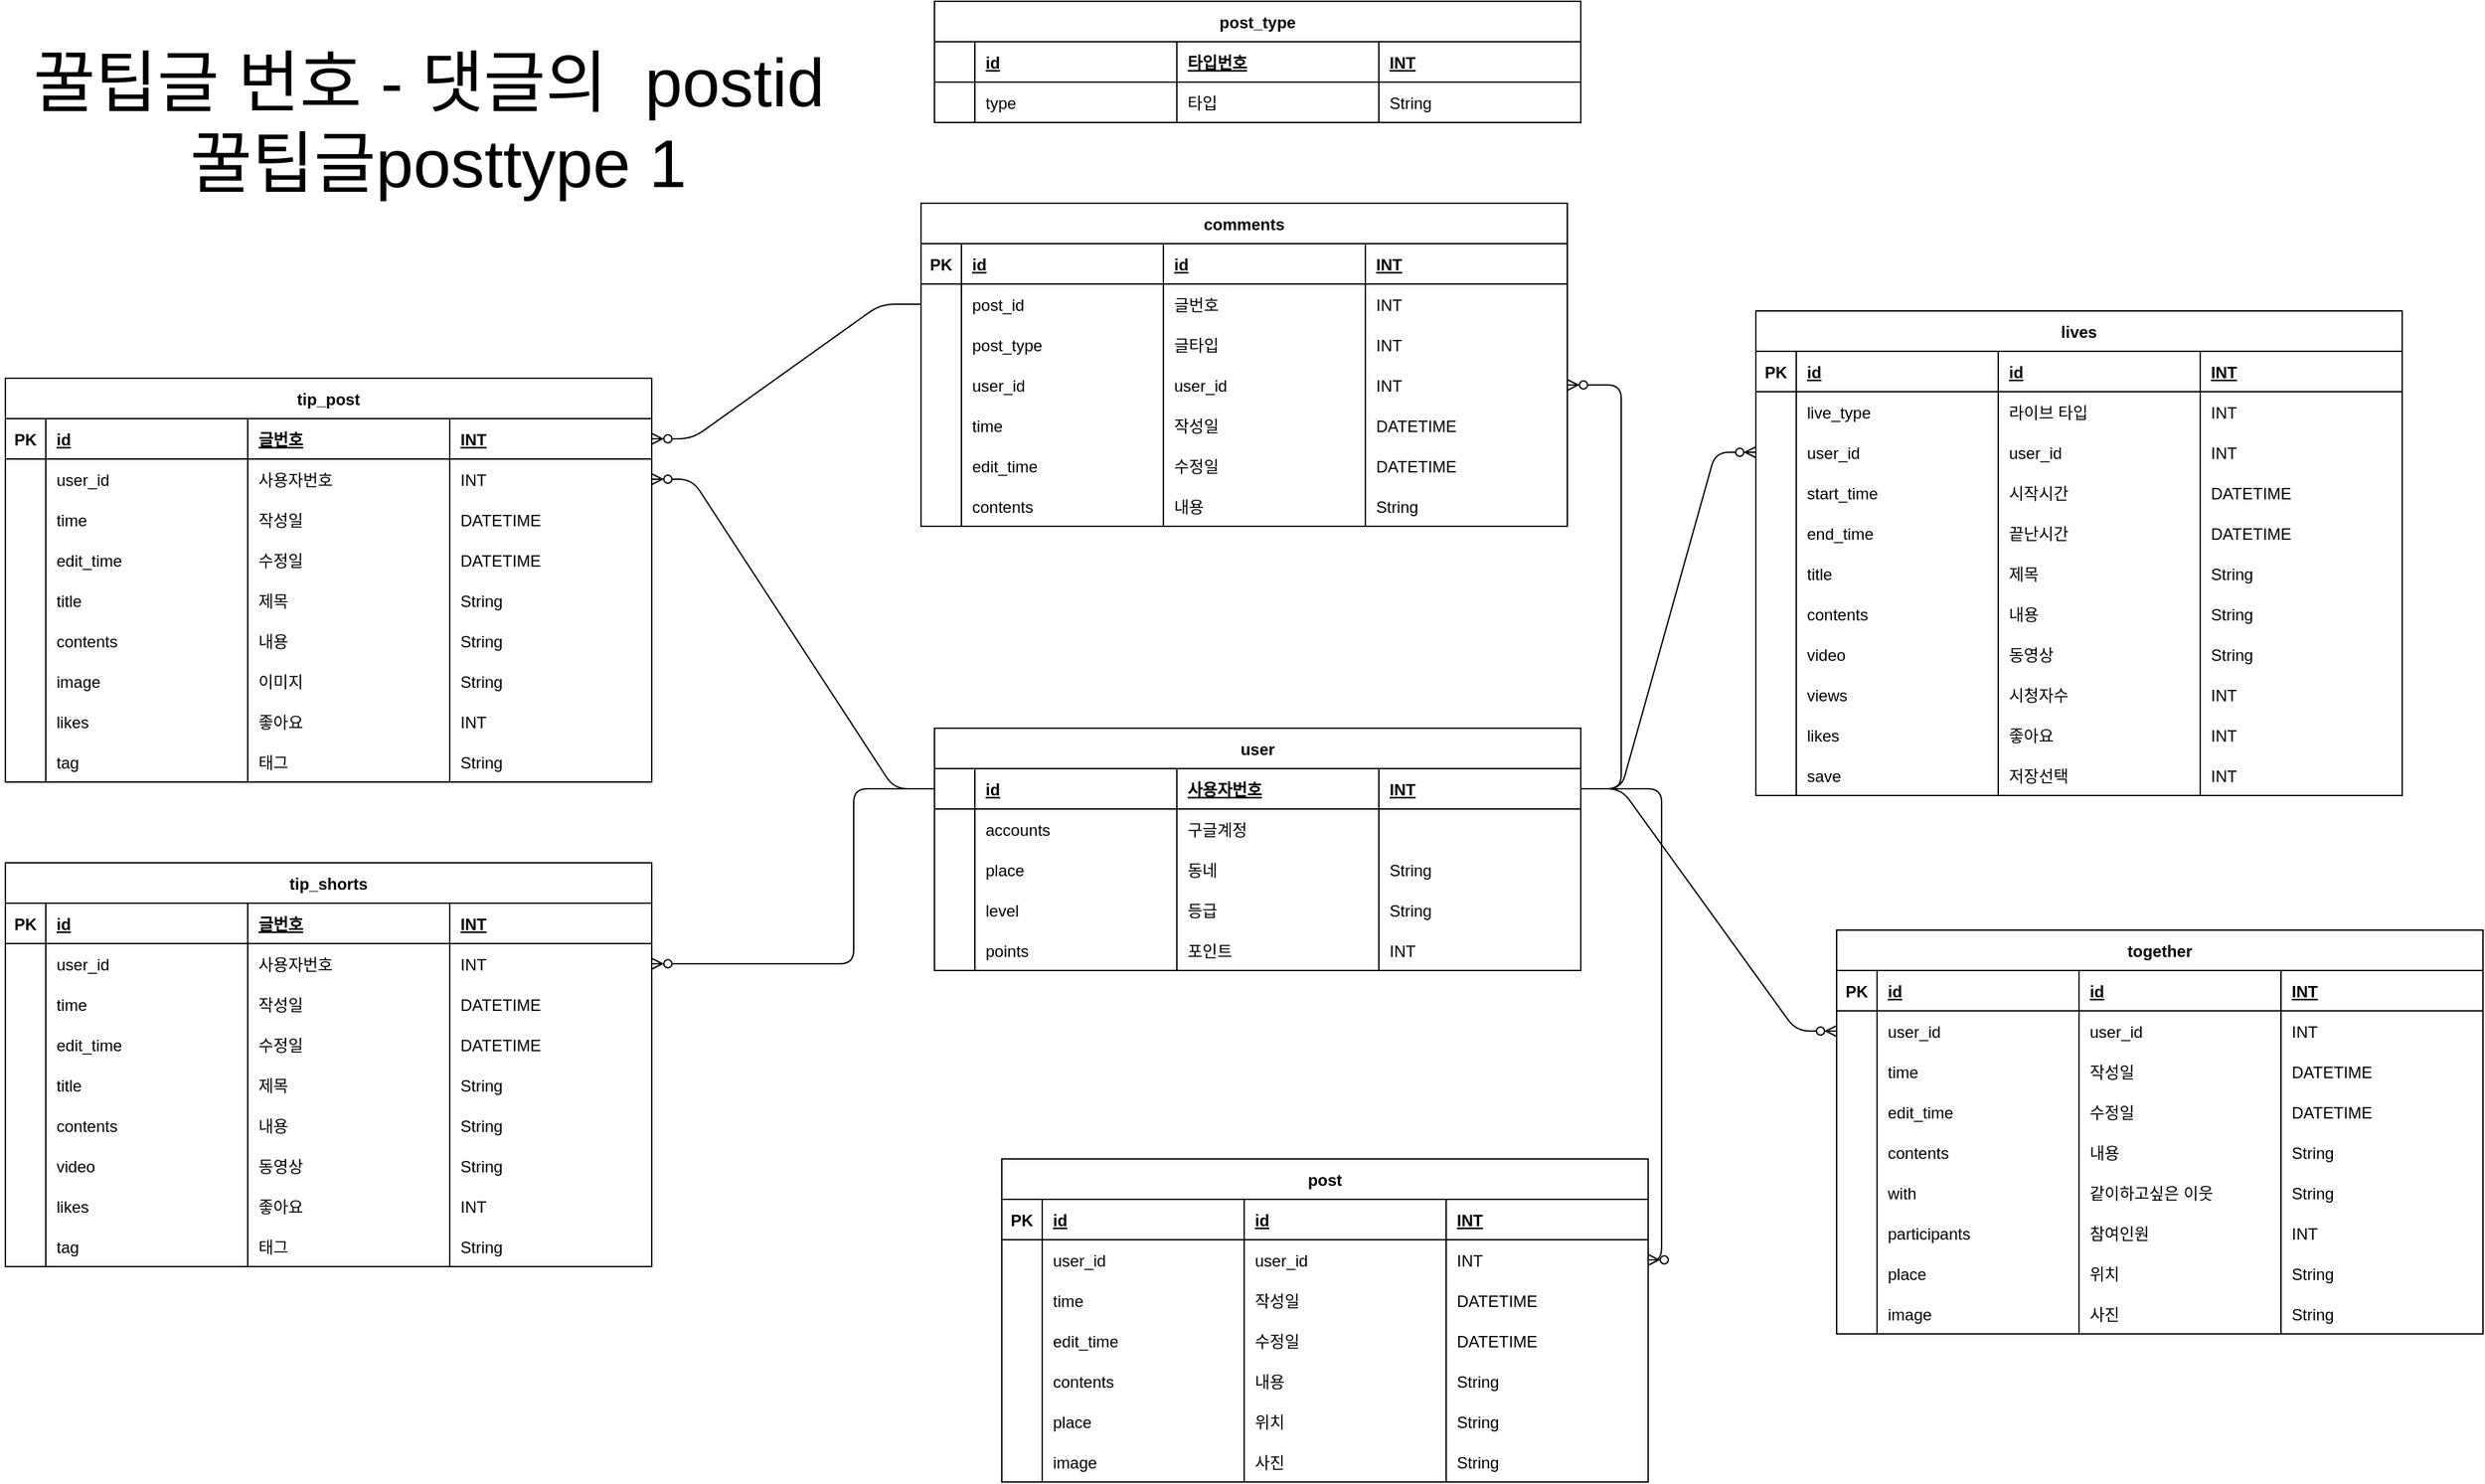 <mxfile version="14.9.2" type="github"><diagram id="Kf2YQzxJRZqhJv85EQQ8" name="Page-1"><mxGraphModel dx="3099" dy="2263" grid="1" gridSize="10" guides="1" tooltips="1" connect="1" arrows="1" fold="1" page="1" pageScale="1" pageWidth="827" pageHeight="1169" math="0" shadow="0"><root><mxCell id="0"/><mxCell id="1" parent="0"/><mxCell id="MD2-rtIMPpAFqubzUFR5-1" value="user" style="shape=table;startSize=30;container=1;collapsible=1;childLayout=tableLayout;fixedRows=1;rowLines=0;fontStyle=1;align=center;resizeLast=1;" vertex="1" parent="1"><mxGeometry x="280" y="360" width="480" height="180" as="geometry"/></mxCell><mxCell id="MD2-rtIMPpAFqubzUFR5-2" value="" style="shape=partialRectangle;collapsible=0;dropTarget=0;pointerEvents=0;fillColor=none;top=0;left=0;bottom=1;right=0;points=[[0,0.5],[1,0.5]];portConstraint=eastwest;" vertex="1" parent="MD2-rtIMPpAFqubzUFR5-1"><mxGeometry y="30" width="480" height="30" as="geometry"/></mxCell><mxCell id="MD2-rtIMPpAFqubzUFR5-3" value="" style="shape=partialRectangle;connectable=0;fillColor=none;top=0;left=0;bottom=0;right=0;fontStyle=1;overflow=hidden;" vertex="1" parent="MD2-rtIMPpAFqubzUFR5-2"><mxGeometry width="30" height="30" as="geometry"/></mxCell><mxCell id="MD2-rtIMPpAFqubzUFR5-278" value="id" style="shape=partialRectangle;connectable=0;fillColor=none;top=0;left=0;bottom=0;right=0;align=left;spacingLeft=6;fontStyle=5;overflow=hidden;" vertex="1" parent="MD2-rtIMPpAFqubzUFR5-2"><mxGeometry x="30" width="150" height="30" as="geometry"/></mxCell><mxCell id="MD2-rtIMPpAFqubzUFR5-4" value="사용자번호" style="shape=partialRectangle;connectable=0;fillColor=none;top=0;left=0;bottom=0;right=0;align=left;spacingLeft=6;fontStyle=5;overflow=hidden;" vertex="1" parent="MD2-rtIMPpAFqubzUFR5-2"><mxGeometry x="180" width="150" height="30" as="geometry"/></mxCell><mxCell id="MD2-rtIMPpAFqubzUFR5-511" value="INT" style="shape=partialRectangle;connectable=0;fillColor=none;top=0;left=0;bottom=0;right=0;align=left;spacingLeft=6;fontStyle=5;overflow=hidden;" vertex="1" parent="MD2-rtIMPpAFqubzUFR5-2"><mxGeometry x="330" width="150" height="30" as="geometry"/></mxCell><mxCell id="MD2-rtIMPpAFqubzUFR5-5" value="" style="shape=partialRectangle;collapsible=0;dropTarget=0;pointerEvents=0;fillColor=none;top=0;left=0;bottom=0;right=0;points=[[0,0.5],[1,0.5]];portConstraint=eastwest;" vertex="1" parent="MD2-rtIMPpAFqubzUFR5-1"><mxGeometry y="60" width="480" height="30" as="geometry"/></mxCell><mxCell id="MD2-rtIMPpAFqubzUFR5-6" value="" style="shape=partialRectangle;connectable=0;fillColor=none;top=0;left=0;bottom=0;right=0;editable=1;overflow=hidden;" vertex="1" parent="MD2-rtIMPpAFqubzUFR5-5"><mxGeometry width="30" height="30" as="geometry"/></mxCell><mxCell id="MD2-rtIMPpAFqubzUFR5-279" value="accounts" style="shape=partialRectangle;connectable=0;fillColor=none;top=0;left=0;bottom=0;right=0;align=left;spacingLeft=6;overflow=hidden;" vertex="1" parent="MD2-rtIMPpAFqubzUFR5-5"><mxGeometry x="30" width="150" height="30" as="geometry"/></mxCell><mxCell id="MD2-rtIMPpAFqubzUFR5-7" value="구글계정" style="shape=partialRectangle;connectable=0;fillColor=none;top=0;left=0;bottom=0;right=0;align=left;spacingLeft=6;overflow=hidden;" vertex="1" parent="MD2-rtIMPpAFqubzUFR5-5"><mxGeometry x="180" width="150" height="30" as="geometry"/></mxCell><mxCell id="MD2-rtIMPpAFqubzUFR5-512" style="shape=partialRectangle;connectable=0;fillColor=none;top=0;left=0;bottom=0;right=0;align=left;spacingLeft=6;overflow=hidden;" vertex="1" parent="MD2-rtIMPpAFqubzUFR5-5"><mxGeometry x="330" width="150" height="30" as="geometry"/></mxCell><mxCell id="MD2-rtIMPpAFqubzUFR5-8" value="" style="shape=partialRectangle;collapsible=0;dropTarget=0;pointerEvents=0;fillColor=none;top=0;left=0;bottom=0;right=0;points=[[0,0.5],[1,0.5]];portConstraint=eastwest;" vertex="1" parent="MD2-rtIMPpAFqubzUFR5-1"><mxGeometry y="90" width="480" height="30" as="geometry"/></mxCell><mxCell id="MD2-rtIMPpAFqubzUFR5-9" value="" style="shape=partialRectangle;connectable=0;fillColor=none;top=0;left=0;bottom=0;right=0;editable=1;overflow=hidden;" vertex="1" parent="MD2-rtIMPpAFqubzUFR5-8"><mxGeometry width="30" height="30" as="geometry"/></mxCell><mxCell id="MD2-rtIMPpAFqubzUFR5-280" value="place" style="shape=partialRectangle;connectable=0;fillColor=none;top=0;left=0;bottom=0;right=0;align=left;spacingLeft=6;overflow=hidden;" vertex="1" parent="MD2-rtIMPpAFqubzUFR5-8"><mxGeometry x="30" width="150" height="30" as="geometry"/></mxCell><mxCell id="MD2-rtIMPpAFqubzUFR5-10" value="동네" style="shape=partialRectangle;connectable=0;fillColor=none;top=0;left=0;bottom=0;right=0;align=left;spacingLeft=6;overflow=hidden;" vertex="1" parent="MD2-rtIMPpAFqubzUFR5-8"><mxGeometry x="180" width="150" height="30" as="geometry"/></mxCell><mxCell id="MD2-rtIMPpAFqubzUFR5-513" value="String" style="shape=partialRectangle;connectable=0;fillColor=none;top=0;left=0;bottom=0;right=0;align=left;spacingLeft=6;overflow=hidden;" vertex="1" parent="MD2-rtIMPpAFqubzUFR5-8"><mxGeometry x="330" width="150" height="30" as="geometry"/></mxCell><mxCell id="MD2-rtIMPpAFqubzUFR5-11" value="" style="shape=partialRectangle;collapsible=0;dropTarget=0;pointerEvents=0;fillColor=none;top=0;left=0;bottom=0;right=0;points=[[0,0.5],[1,0.5]];portConstraint=eastwest;" vertex="1" parent="MD2-rtIMPpAFqubzUFR5-1"><mxGeometry y="120" width="480" height="30" as="geometry"/></mxCell><mxCell id="MD2-rtIMPpAFqubzUFR5-12" value="" style="shape=partialRectangle;connectable=0;fillColor=none;top=0;left=0;bottom=0;right=0;editable=1;overflow=hidden;" vertex="1" parent="MD2-rtIMPpAFqubzUFR5-11"><mxGeometry width="30" height="30" as="geometry"/></mxCell><mxCell id="MD2-rtIMPpAFqubzUFR5-281" value="level" style="shape=partialRectangle;connectable=0;fillColor=none;top=0;left=0;bottom=0;right=0;align=left;spacingLeft=6;overflow=hidden;" vertex="1" parent="MD2-rtIMPpAFqubzUFR5-11"><mxGeometry x="30" width="150" height="30" as="geometry"/></mxCell><mxCell id="MD2-rtIMPpAFqubzUFR5-13" value="등급" style="shape=partialRectangle;connectable=0;fillColor=none;top=0;left=0;bottom=0;right=0;align=left;spacingLeft=6;overflow=hidden;" vertex="1" parent="MD2-rtIMPpAFqubzUFR5-11"><mxGeometry x="180" width="150" height="30" as="geometry"/></mxCell><mxCell id="MD2-rtIMPpAFqubzUFR5-514" value="String" style="shape=partialRectangle;connectable=0;fillColor=none;top=0;left=0;bottom=0;right=0;align=left;spacingLeft=6;overflow=hidden;" vertex="1" parent="MD2-rtIMPpAFqubzUFR5-11"><mxGeometry x="330" width="150" height="30" as="geometry"/></mxCell><mxCell id="MD2-rtIMPpAFqubzUFR5-80" style="shape=partialRectangle;collapsible=0;dropTarget=0;pointerEvents=0;fillColor=none;top=0;left=0;bottom=0;right=0;points=[[0,0.5],[1,0.5]];portConstraint=eastwest;" vertex="1" parent="MD2-rtIMPpAFqubzUFR5-1"><mxGeometry y="150" width="480" height="30" as="geometry"/></mxCell><mxCell id="MD2-rtIMPpAFqubzUFR5-81" style="shape=partialRectangle;connectable=0;fillColor=none;top=0;left=0;bottom=0;right=0;editable=1;overflow=hidden;" vertex="1" parent="MD2-rtIMPpAFqubzUFR5-80"><mxGeometry width="30" height="30" as="geometry"/></mxCell><mxCell id="MD2-rtIMPpAFqubzUFR5-282" value="points" style="shape=partialRectangle;connectable=0;fillColor=none;top=0;left=0;bottom=0;right=0;align=left;spacingLeft=6;overflow=hidden;" vertex="1" parent="MD2-rtIMPpAFqubzUFR5-80"><mxGeometry x="30" width="150" height="30" as="geometry"/></mxCell><mxCell id="MD2-rtIMPpAFqubzUFR5-82" value="포인트" style="shape=partialRectangle;connectable=0;fillColor=none;top=0;left=0;bottom=0;right=0;align=left;spacingLeft=6;overflow=hidden;" vertex="1" parent="MD2-rtIMPpAFqubzUFR5-80"><mxGeometry x="180" width="150" height="30" as="geometry"/></mxCell><mxCell id="MD2-rtIMPpAFqubzUFR5-515" value="INT" style="shape=partialRectangle;connectable=0;fillColor=none;top=0;left=0;bottom=0;right=0;align=left;spacingLeft=6;overflow=hidden;" vertex="1" parent="MD2-rtIMPpAFqubzUFR5-80"><mxGeometry x="330" width="150" height="30" as="geometry"/></mxCell><mxCell id="MD2-rtIMPpAFqubzUFR5-18" value="tip_post" style="shape=table;startSize=30;container=1;collapsible=1;childLayout=tableLayout;fixedRows=1;rowLines=0;fontStyle=1;align=center;resizeLast=1;" vertex="1" parent="1"><mxGeometry x="-410" y="100" width="480" height="300" as="geometry"/></mxCell><mxCell id="MD2-rtIMPpAFqubzUFR5-19" value="" style="shape=partialRectangle;collapsible=0;dropTarget=0;pointerEvents=0;fillColor=none;top=0;left=0;bottom=1;right=0;points=[[0,0.5],[1,0.5]];portConstraint=eastwest;" vertex="1" parent="MD2-rtIMPpAFqubzUFR5-18"><mxGeometry y="30" width="480" height="30" as="geometry"/></mxCell><mxCell id="MD2-rtIMPpAFqubzUFR5-20" value="PK" style="shape=partialRectangle;connectable=0;fillColor=none;top=0;left=0;bottom=0;right=0;fontStyle=1;overflow=hidden;" vertex="1" parent="MD2-rtIMPpAFqubzUFR5-19"><mxGeometry width="30" height="30" as="geometry"/></mxCell><mxCell id="MD2-rtIMPpAFqubzUFR5-268" value="id" style="shape=partialRectangle;connectable=0;fillColor=none;top=0;left=0;bottom=0;right=0;align=left;spacingLeft=6;fontStyle=5;overflow=hidden;" vertex="1" parent="MD2-rtIMPpAFqubzUFR5-19"><mxGeometry x="30" width="150" height="30" as="geometry"/></mxCell><mxCell id="MD2-rtIMPpAFqubzUFR5-21" value="글번호" style="shape=partialRectangle;connectable=0;fillColor=none;top=0;left=0;bottom=0;right=0;align=left;spacingLeft=6;fontStyle=5;overflow=hidden;" vertex="1" parent="MD2-rtIMPpAFqubzUFR5-19"><mxGeometry x="180" width="150" height="30" as="geometry"/></mxCell><mxCell id="MD2-rtIMPpAFqubzUFR5-486" value="INT" style="shape=partialRectangle;connectable=0;fillColor=none;top=0;left=0;bottom=0;right=0;align=left;spacingLeft=6;fontStyle=5;overflow=hidden;" vertex="1" parent="MD2-rtIMPpAFqubzUFR5-19"><mxGeometry x="330" width="150" height="30" as="geometry"/></mxCell><mxCell id="MD2-rtIMPpAFqubzUFR5-22" value="" style="shape=partialRectangle;collapsible=0;dropTarget=0;pointerEvents=0;fillColor=none;top=0;left=0;bottom=0;right=0;points=[[0,0.5],[1,0.5]];portConstraint=eastwest;" vertex="1" parent="MD2-rtIMPpAFqubzUFR5-18"><mxGeometry y="60" width="480" height="30" as="geometry"/></mxCell><mxCell id="MD2-rtIMPpAFqubzUFR5-23" value="" style="shape=partialRectangle;connectable=0;fillColor=none;top=0;left=0;bottom=0;right=0;editable=1;overflow=hidden;" vertex="1" parent="MD2-rtIMPpAFqubzUFR5-22"><mxGeometry width="30" height="30" as="geometry"/></mxCell><mxCell id="MD2-rtIMPpAFqubzUFR5-269" value="user_id" style="shape=partialRectangle;connectable=0;fillColor=none;top=0;left=0;bottom=0;right=0;align=left;spacingLeft=6;overflow=hidden;" vertex="1" parent="MD2-rtIMPpAFqubzUFR5-22"><mxGeometry x="30" width="150" height="30" as="geometry"/></mxCell><mxCell id="MD2-rtIMPpAFqubzUFR5-24" value="사용자번호" style="shape=partialRectangle;connectable=0;fillColor=none;top=0;left=0;bottom=0;right=0;align=left;spacingLeft=6;overflow=hidden;" vertex="1" parent="MD2-rtIMPpAFqubzUFR5-22"><mxGeometry x="180" width="150" height="30" as="geometry"/></mxCell><mxCell id="MD2-rtIMPpAFqubzUFR5-487" value="INT" style="shape=partialRectangle;connectable=0;fillColor=none;top=0;left=0;bottom=0;right=0;align=left;spacingLeft=6;overflow=hidden;" vertex="1" parent="MD2-rtIMPpAFqubzUFR5-22"><mxGeometry x="330" width="150" height="30" as="geometry"/></mxCell><mxCell id="MD2-rtIMPpAFqubzUFR5-25" value="" style="shape=partialRectangle;collapsible=0;dropTarget=0;pointerEvents=0;fillColor=none;top=0;left=0;bottom=0;right=0;points=[[0,0.5],[1,0.5]];portConstraint=eastwest;" vertex="1" parent="MD2-rtIMPpAFqubzUFR5-18"><mxGeometry y="90" width="480" height="30" as="geometry"/></mxCell><mxCell id="MD2-rtIMPpAFqubzUFR5-26" value="" style="shape=partialRectangle;connectable=0;fillColor=none;top=0;left=0;bottom=0;right=0;editable=1;overflow=hidden;" vertex="1" parent="MD2-rtIMPpAFqubzUFR5-25"><mxGeometry width="30" height="30" as="geometry"/></mxCell><mxCell id="MD2-rtIMPpAFqubzUFR5-270" value="time" style="shape=partialRectangle;connectable=0;fillColor=none;top=0;left=0;bottom=0;right=0;align=left;spacingLeft=6;overflow=hidden;" vertex="1" parent="MD2-rtIMPpAFqubzUFR5-25"><mxGeometry x="30" width="150" height="30" as="geometry"/></mxCell><mxCell id="MD2-rtIMPpAFqubzUFR5-27" value="작성일" style="shape=partialRectangle;connectable=0;fillColor=none;top=0;left=0;bottom=0;right=0;align=left;spacingLeft=6;overflow=hidden;" vertex="1" parent="MD2-rtIMPpAFqubzUFR5-25"><mxGeometry x="180" width="150" height="30" as="geometry"/></mxCell><mxCell id="MD2-rtIMPpAFqubzUFR5-488" value="DATETIME" style="shape=partialRectangle;connectable=0;fillColor=none;top=0;left=0;bottom=0;right=0;align=left;spacingLeft=6;overflow=hidden;" vertex="1" parent="MD2-rtIMPpAFqubzUFR5-25"><mxGeometry x="330" width="150" height="30" as="geometry"/></mxCell><mxCell id="MD2-rtIMPpAFqubzUFR5-28" value="" style="shape=partialRectangle;collapsible=0;dropTarget=0;pointerEvents=0;fillColor=none;top=0;left=0;bottom=0;right=0;points=[[0,0.5],[1,0.5]];portConstraint=eastwest;" vertex="1" parent="MD2-rtIMPpAFqubzUFR5-18"><mxGeometry y="120" width="480" height="30" as="geometry"/></mxCell><mxCell id="MD2-rtIMPpAFqubzUFR5-29" value="" style="shape=partialRectangle;connectable=0;fillColor=none;top=0;left=0;bottom=0;right=0;editable=1;overflow=hidden;" vertex="1" parent="MD2-rtIMPpAFqubzUFR5-28"><mxGeometry width="30" height="30" as="geometry"/></mxCell><mxCell id="MD2-rtIMPpAFqubzUFR5-271" value="edit_time" style="shape=partialRectangle;connectable=0;fillColor=none;top=0;left=0;bottom=0;right=0;align=left;spacingLeft=6;overflow=hidden;" vertex="1" parent="MD2-rtIMPpAFqubzUFR5-28"><mxGeometry x="30" width="150" height="30" as="geometry"/></mxCell><mxCell id="MD2-rtIMPpAFqubzUFR5-30" value="수정일" style="shape=partialRectangle;connectable=0;fillColor=none;top=0;left=0;bottom=0;right=0;align=left;spacingLeft=6;overflow=hidden;" vertex="1" parent="MD2-rtIMPpAFqubzUFR5-28"><mxGeometry x="180" width="150" height="30" as="geometry"/></mxCell><mxCell id="MD2-rtIMPpAFqubzUFR5-489" value="DATETIME" style="shape=partialRectangle;connectable=0;fillColor=none;top=0;left=0;bottom=0;right=0;align=left;spacingLeft=6;overflow=hidden;" vertex="1" parent="MD2-rtIMPpAFqubzUFR5-28"><mxGeometry x="330" width="150" height="30" as="geometry"/></mxCell><mxCell id="MD2-rtIMPpAFqubzUFR5-83" style="shape=partialRectangle;collapsible=0;dropTarget=0;pointerEvents=0;fillColor=none;top=0;left=0;bottom=0;right=0;points=[[0,0.5],[1,0.5]];portConstraint=eastwest;" vertex="1" parent="MD2-rtIMPpAFqubzUFR5-18"><mxGeometry y="150" width="480" height="30" as="geometry"/></mxCell><mxCell id="MD2-rtIMPpAFqubzUFR5-84" style="shape=partialRectangle;connectable=0;fillColor=none;top=0;left=0;bottom=0;right=0;editable=1;overflow=hidden;" vertex="1" parent="MD2-rtIMPpAFqubzUFR5-83"><mxGeometry width="30" height="30" as="geometry"/></mxCell><mxCell id="MD2-rtIMPpAFqubzUFR5-272" value="title" style="shape=partialRectangle;connectable=0;fillColor=none;top=0;left=0;bottom=0;right=0;align=left;spacingLeft=6;overflow=hidden;" vertex="1" parent="MD2-rtIMPpAFqubzUFR5-83"><mxGeometry x="30" width="150" height="30" as="geometry"/></mxCell><mxCell id="MD2-rtIMPpAFqubzUFR5-85" value="제목" style="shape=partialRectangle;connectable=0;fillColor=none;top=0;left=0;bottom=0;right=0;align=left;spacingLeft=6;overflow=hidden;" vertex="1" parent="MD2-rtIMPpAFqubzUFR5-83"><mxGeometry x="180" width="150" height="30" as="geometry"/></mxCell><mxCell id="MD2-rtIMPpAFqubzUFR5-490" value="String" style="shape=partialRectangle;connectable=0;fillColor=none;top=0;left=0;bottom=0;right=0;align=left;spacingLeft=6;overflow=hidden;" vertex="1" parent="MD2-rtIMPpAFqubzUFR5-83"><mxGeometry x="330" width="150" height="30" as="geometry"/></mxCell><mxCell id="MD2-rtIMPpAFqubzUFR5-86" style="shape=partialRectangle;collapsible=0;dropTarget=0;pointerEvents=0;fillColor=none;top=0;left=0;bottom=0;right=0;points=[[0,0.5],[1,0.5]];portConstraint=eastwest;" vertex="1" parent="MD2-rtIMPpAFqubzUFR5-18"><mxGeometry y="180" width="480" height="30" as="geometry"/></mxCell><mxCell id="MD2-rtIMPpAFqubzUFR5-87" style="shape=partialRectangle;connectable=0;fillColor=none;top=0;left=0;bottom=0;right=0;editable=1;overflow=hidden;" vertex="1" parent="MD2-rtIMPpAFqubzUFR5-86"><mxGeometry width="30" height="30" as="geometry"/></mxCell><mxCell id="MD2-rtIMPpAFqubzUFR5-273" value="contents" style="shape=partialRectangle;connectable=0;fillColor=none;top=0;left=0;bottom=0;right=0;align=left;spacingLeft=6;overflow=hidden;" vertex="1" parent="MD2-rtIMPpAFqubzUFR5-86"><mxGeometry x="30" width="150" height="30" as="geometry"/></mxCell><mxCell id="MD2-rtIMPpAFqubzUFR5-88" value="내용" style="shape=partialRectangle;connectable=0;fillColor=none;top=0;left=0;bottom=0;right=0;align=left;spacingLeft=6;overflow=hidden;" vertex="1" parent="MD2-rtIMPpAFqubzUFR5-86"><mxGeometry x="180" width="150" height="30" as="geometry"/></mxCell><mxCell id="MD2-rtIMPpAFqubzUFR5-491" value="String" style="shape=partialRectangle;connectable=0;fillColor=none;top=0;left=0;bottom=0;right=0;align=left;spacingLeft=6;overflow=hidden;" vertex="1" parent="MD2-rtIMPpAFqubzUFR5-86"><mxGeometry x="330" width="150" height="30" as="geometry"/></mxCell><mxCell id="MD2-rtIMPpAFqubzUFR5-89" style="shape=partialRectangle;collapsible=0;dropTarget=0;pointerEvents=0;fillColor=none;top=0;left=0;bottom=0;right=0;points=[[0,0.5],[1,0.5]];portConstraint=eastwest;" vertex="1" parent="MD2-rtIMPpAFqubzUFR5-18"><mxGeometry y="210" width="480" height="30" as="geometry"/></mxCell><mxCell id="MD2-rtIMPpAFqubzUFR5-90" style="shape=partialRectangle;connectable=0;fillColor=none;top=0;left=0;bottom=0;right=0;editable=1;overflow=hidden;" vertex="1" parent="MD2-rtIMPpAFqubzUFR5-89"><mxGeometry width="30" height="30" as="geometry"/></mxCell><mxCell id="MD2-rtIMPpAFqubzUFR5-274" value="image" style="shape=partialRectangle;connectable=0;fillColor=none;top=0;left=0;bottom=0;right=0;align=left;spacingLeft=6;overflow=hidden;" vertex="1" parent="MD2-rtIMPpAFqubzUFR5-89"><mxGeometry x="30" width="150" height="30" as="geometry"/></mxCell><mxCell id="MD2-rtIMPpAFqubzUFR5-91" value="이미지" style="shape=partialRectangle;connectable=0;fillColor=none;top=0;left=0;bottom=0;right=0;align=left;spacingLeft=6;overflow=hidden;" vertex="1" parent="MD2-rtIMPpAFqubzUFR5-89"><mxGeometry x="180" width="150" height="30" as="geometry"/></mxCell><mxCell id="MD2-rtIMPpAFqubzUFR5-492" value="String" style="shape=partialRectangle;connectable=0;fillColor=none;top=0;left=0;bottom=0;right=0;align=left;spacingLeft=6;overflow=hidden;" vertex="1" parent="MD2-rtIMPpAFqubzUFR5-89"><mxGeometry x="330" width="150" height="30" as="geometry"/></mxCell><mxCell id="MD2-rtIMPpAFqubzUFR5-92" style="shape=partialRectangle;collapsible=0;dropTarget=0;pointerEvents=0;fillColor=none;top=0;left=0;bottom=0;right=0;points=[[0,0.5],[1,0.5]];portConstraint=eastwest;" vertex="1" parent="MD2-rtIMPpAFqubzUFR5-18"><mxGeometry y="240" width="480" height="30" as="geometry"/></mxCell><mxCell id="MD2-rtIMPpAFqubzUFR5-93" style="shape=partialRectangle;connectable=0;fillColor=none;top=0;left=0;bottom=0;right=0;editable=1;overflow=hidden;" vertex="1" parent="MD2-rtIMPpAFqubzUFR5-92"><mxGeometry width="30" height="30" as="geometry"/></mxCell><mxCell id="MD2-rtIMPpAFqubzUFR5-275" value="likes" style="shape=partialRectangle;connectable=0;fillColor=none;top=0;left=0;bottom=0;right=0;align=left;spacingLeft=6;overflow=hidden;" vertex="1" parent="MD2-rtIMPpAFqubzUFR5-92"><mxGeometry x="30" width="150" height="30" as="geometry"/></mxCell><mxCell id="MD2-rtIMPpAFqubzUFR5-94" value="좋아요" style="shape=partialRectangle;connectable=0;fillColor=none;top=0;left=0;bottom=0;right=0;align=left;spacingLeft=6;overflow=hidden;" vertex="1" parent="MD2-rtIMPpAFqubzUFR5-92"><mxGeometry x="180" width="150" height="30" as="geometry"/></mxCell><mxCell id="MD2-rtIMPpAFqubzUFR5-493" value="INT" style="shape=partialRectangle;connectable=0;fillColor=none;top=0;left=0;bottom=0;right=0;align=left;spacingLeft=6;overflow=hidden;" vertex="1" parent="MD2-rtIMPpAFqubzUFR5-92"><mxGeometry x="330" width="150" height="30" as="geometry"/></mxCell><mxCell id="MD2-rtIMPpAFqubzUFR5-95" style="shape=partialRectangle;collapsible=0;dropTarget=0;pointerEvents=0;fillColor=none;top=0;left=0;bottom=0;right=0;points=[[0,0.5],[1,0.5]];portConstraint=eastwest;" vertex="1" parent="MD2-rtIMPpAFqubzUFR5-18"><mxGeometry y="270" width="480" height="30" as="geometry"/></mxCell><mxCell id="MD2-rtIMPpAFqubzUFR5-96" style="shape=partialRectangle;connectable=0;fillColor=none;top=0;left=0;bottom=0;right=0;editable=1;overflow=hidden;" vertex="1" parent="MD2-rtIMPpAFqubzUFR5-95"><mxGeometry width="30" height="30" as="geometry"/></mxCell><mxCell id="MD2-rtIMPpAFqubzUFR5-276" value="tag" style="shape=partialRectangle;connectable=0;fillColor=none;top=0;left=0;bottom=0;right=0;align=left;spacingLeft=6;overflow=hidden;" vertex="1" parent="MD2-rtIMPpAFqubzUFR5-95"><mxGeometry x="30" width="150" height="30" as="geometry"/></mxCell><mxCell id="MD2-rtIMPpAFqubzUFR5-97" value="태그" style="shape=partialRectangle;connectable=0;fillColor=none;top=0;left=0;bottom=0;right=0;align=left;spacingLeft=6;overflow=hidden;" vertex="1" parent="MD2-rtIMPpAFqubzUFR5-95"><mxGeometry x="180" width="150" height="30" as="geometry"/></mxCell><mxCell id="MD2-rtIMPpAFqubzUFR5-494" value="String" style="shape=partialRectangle;connectable=0;fillColor=none;top=0;left=0;bottom=0;right=0;align=left;spacingLeft=6;overflow=hidden;" vertex="1" parent="MD2-rtIMPpAFqubzUFR5-95"><mxGeometry x="330" width="150" height="30" as="geometry"/></mxCell><mxCell id="MD2-rtIMPpAFqubzUFR5-126" value="comments" style="shape=table;startSize=30;container=1;collapsible=1;childLayout=tableLayout;fixedRows=1;rowLines=0;fontStyle=1;align=center;resizeLast=1;" vertex="1" parent="1"><mxGeometry x="270" y="-30" width="480" height="240" as="geometry"/></mxCell><mxCell id="MD2-rtIMPpAFqubzUFR5-127" value="" style="shape=partialRectangle;collapsible=0;dropTarget=0;pointerEvents=0;fillColor=none;top=0;left=0;bottom=1;right=0;points=[[0,0.5],[1,0.5]];portConstraint=eastwest;" vertex="1" parent="MD2-rtIMPpAFqubzUFR5-126"><mxGeometry y="30" width="480" height="30" as="geometry"/></mxCell><mxCell id="MD2-rtIMPpAFqubzUFR5-128" value="PK" style="shape=partialRectangle;connectable=0;fillColor=none;top=0;left=0;bottom=0;right=0;fontStyle=1;overflow=hidden;" vertex="1" parent="MD2-rtIMPpAFqubzUFR5-127"><mxGeometry width="30" height="30" as="geometry"/></mxCell><mxCell id="MD2-rtIMPpAFqubzUFR5-448" value="id" style="shape=partialRectangle;connectable=0;fillColor=none;top=0;left=0;bottom=0;right=0;align=left;spacingLeft=6;fontStyle=5;overflow=hidden;" vertex="1" parent="MD2-rtIMPpAFqubzUFR5-127"><mxGeometry x="30" width="150" height="30" as="geometry"/></mxCell><mxCell id="MD2-rtIMPpAFqubzUFR5-129" value="id" style="shape=partialRectangle;connectable=0;fillColor=none;top=0;left=0;bottom=0;right=0;align=left;spacingLeft=6;fontStyle=5;overflow=hidden;" vertex="1" parent="MD2-rtIMPpAFqubzUFR5-127"><mxGeometry x="180" width="150" height="30" as="geometry"/></mxCell><mxCell id="MD2-rtIMPpAFqubzUFR5-504" value="INT" style="shape=partialRectangle;connectable=0;fillColor=none;top=0;left=0;bottom=0;right=0;align=left;spacingLeft=6;fontStyle=5;overflow=hidden;" vertex="1" parent="MD2-rtIMPpAFqubzUFR5-127"><mxGeometry x="330" width="150" height="30" as="geometry"/></mxCell><mxCell id="MD2-rtIMPpAFqubzUFR5-154" style="shape=partialRectangle;collapsible=0;dropTarget=0;pointerEvents=0;fillColor=none;top=0;left=0;bottom=0;right=0;points=[[0,0.5],[1,0.5]];portConstraint=eastwest;" vertex="1" parent="MD2-rtIMPpAFqubzUFR5-126"><mxGeometry y="60" width="480" height="30" as="geometry"/></mxCell><mxCell id="MD2-rtIMPpAFqubzUFR5-155" style="shape=partialRectangle;connectable=0;fillColor=none;top=0;left=0;bottom=0;right=0;editable=1;overflow=hidden;" vertex="1" parent="MD2-rtIMPpAFqubzUFR5-154"><mxGeometry width="30" height="30" as="geometry"/></mxCell><mxCell id="MD2-rtIMPpAFqubzUFR5-449" value="post_id" style="shape=partialRectangle;connectable=0;fillColor=none;top=0;left=0;bottom=0;right=0;align=left;spacingLeft=6;overflow=hidden;" vertex="1" parent="MD2-rtIMPpAFqubzUFR5-154"><mxGeometry x="30" width="150" height="30" as="geometry"/></mxCell><mxCell id="MD2-rtIMPpAFqubzUFR5-156" value="글번호" style="shape=partialRectangle;connectable=0;fillColor=none;top=0;left=0;bottom=0;right=0;align=left;spacingLeft=6;overflow=hidden;" vertex="1" parent="MD2-rtIMPpAFqubzUFR5-154"><mxGeometry x="180" width="150" height="30" as="geometry"/></mxCell><mxCell id="MD2-rtIMPpAFqubzUFR5-505" value="INT" style="shape=partialRectangle;connectable=0;fillColor=none;top=0;left=0;bottom=0;right=0;align=left;spacingLeft=6;overflow=hidden;" vertex="1" parent="MD2-rtIMPpAFqubzUFR5-154"><mxGeometry x="330" width="150" height="30" as="geometry"/></mxCell><mxCell id="MD2-rtIMPpAFqubzUFR5-157" style="shape=partialRectangle;collapsible=0;dropTarget=0;pointerEvents=0;fillColor=none;top=0;left=0;bottom=0;right=0;points=[[0,0.5],[1,0.5]];portConstraint=eastwest;" vertex="1" parent="MD2-rtIMPpAFqubzUFR5-126"><mxGeometry y="90" width="480" height="30" as="geometry"/></mxCell><mxCell id="MD2-rtIMPpAFqubzUFR5-158" style="shape=partialRectangle;connectable=0;fillColor=none;top=0;left=0;bottom=0;right=0;editable=1;overflow=hidden;" vertex="1" parent="MD2-rtIMPpAFqubzUFR5-157"><mxGeometry width="30" height="30" as="geometry"/></mxCell><mxCell id="MD2-rtIMPpAFqubzUFR5-450" value="post_type" style="shape=partialRectangle;connectable=0;fillColor=none;top=0;left=0;bottom=0;right=0;align=left;spacingLeft=6;overflow=hidden;" vertex="1" parent="MD2-rtIMPpAFqubzUFR5-157"><mxGeometry x="30" width="150" height="30" as="geometry"/></mxCell><mxCell id="MD2-rtIMPpAFqubzUFR5-159" value="글타입" style="shape=partialRectangle;connectable=0;fillColor=none;top=0;left=0;bottom=0;right=0;align=left;spacingLeft=6;overflow=hidden;" vertex="1" parent="MD2-rtIMPpAFqubzUFR5-157"><mxGeometry x="180" width="150" height="30" as="geometry"/></mxCell><mxCell id="MD2-rtIMPpAFqubzUFR5-506" value="INT" style="shape=partialRectangle;connectable=0;fillColor=none;top=0;left=0;bottom=0;right=0;align=left;spacingLeft=6;overflow=hidden;" vertex="1" parent="MD2-rtIMPpAFqubzUFR5-157"><mxGeometry x="330" width="150" height="30" as="geometry"/></mxCell><mxCell id="MD2-rtIMPpAFqubzUFR5-130" value="" style="shape=partialRectangle;collapsible=0;dropTarget=0;pointerEvents=0;fillColor=none;top=0;left=0;bottom=0;right=0;points=[[0,0.5],[1,0.5]];portConstraint=eastwest;" vertex="1" parent="MD2-rtIMPpAFqubzUFR5-126"><mxGeometry y="120" width="480" height="30" as="geometry"/></mxCell><mxCell id="MD2-rtIMPpAFqubzUFR5-131" value="" style="shape=partialRectangle;connectable=0;fillColor=none;top=0;left=0;bottom=0;right=0;editable=1;overflow=hidden;" vertex="1" parent="MD2-rtIMPpAFqubzUFR5-130"><mxGeometry width="30" height="30" as="geometry"/></mxCell><mxCell id="MD2-rtIMPpAFqubzUFR5-451" value="user_id" style="shape=partialRectangle;connectable=0;fillColor=none;top=0;left=0;bottom=0;right=0;align=left;spacingLeft=6;overflow=hidden;" vertex="1" parent="MD2-rtIMPpAFqubzUFR5-130"><mxGeometry x="30" width="150" height="30" as="geometry"/></mxCell><mxCell id="MD2-rtIMPpAFqubzUFR5-132" value="user_id" style="shape=partialRectangle;connectable=0;fillColor=none;top=0;left=0;bottom=0;right=0;align=left;spacingLeft=6;overflow=hidden;" vertex="1" parent="MD2-rtIMPpAFqubzUFR5-130"><mxGeometry x="180" width="150" height="30" as="geometry"/></mxCell><mxCell id="MD2-rtIMPpAFqubzUFR5-507" value="INT" style="shape=partialRectangle;connectable=0;fillColor=none;top=0;left=0;bottom=0;right=0;align=left;spacingLeft=6;overflow=hidden;" vertex="1" parent="MD2-rtIMPpAFqubzUFR5-130"><mxGeometry x="330" width="150" height="30" as="geometry"/></mxCell><mxCell id="MD2-rtIMPpAFqubzUFR5-133" value="" style="shape=partialRectangle;collapsible=0;dropTarget=0;pointerEvents=0;fillColor=none;top=0;left=0;bottom=0;right=0;points=[[0,0.5],[1,0.5]];portConstraint=eastwest;" vertex="1" parent="MD2-rtIMPpAFqubzUFR5-126"><mxGeometry y="150" width="480" height="30" as="geometry"/></mxCell><mxCell id="MD2-rtIMPpAFqubzUFR5-134" value="" style="shape=partialRectangle;connectable=0;fillColor=none;top=0;left=0;bottom=0;right=0;editable=1;overflow=hidden;" vertex="1" parent="MD2-rtIMPpAFqubzUFR5-133"><mxGeometry width="30" height="30" as="geometry"/></mxCell><mxCell id="MD2-rtIMPpAFqubzUFR5-452" value="time" style="shape=partialRectangle;connectable=0;fillColor=none;top=0;left=0;bottom=0;right=0;align=left;spacingLeft=6;overflow=hidden;" vertex="1" parent="MD2-rtIMPpAFqubzUFR5-133"><mxGeometry x="30" width="150" height="30" as="geometry"/></mxCell><mxCell id="MD2-rtIMPpAFqubzUFR5-135" value="작성일" style="shape=partialRectangle;connectable=0;fillColor=none;top=0;left=0;bottom=0;right=0;align=left;spacingLeft=6;overflow=hidden;" vertex="1" parent="MD2-rtIMPpAFqubzUFR5-133"><mxGeometry x="180" width="150" height="30" as="geometry"/></mxCell><mxCell id="MD2-rtIMPpAFqubzUFR5-508" value="DATETIME" style="shape=partialRectangle;connectable=0;fillColor=none;top=0;left=0;bottom=0;right=0;align=left;spacingLeft=6;overflow=hidden;" vertex="1" parent="MD2-rtIMPpAFqubzUFR5-133"><mxGeometry x="330" width="150" height="30" as="geometry"/></mxCell><mxCell id="MD2-rtIMPpAFqubzUFR5-136" value="" style="shape=partialRectangle;collapsible=0;dropTarget=0;pointerEvents=0;fillColor=none;top=0;left=0;bottom=0;right=0;points=[[0,0.5],[1,0.5]];portConstraint=eastwest;" vertex="1" parent="MD2-rtIMPpAFqubzUFR5-126"><mxGeometry y="180" width="480" height="30" as="geometry"/></mxCell><mxCell id="MD2-rtIMPpAFqubzUFR5-137" value="" style="shape=partialRectangle;connectable=0;fillColor=none;top=0;left=0;bottom=0;right=0;editable=1;overflow=hidden;" vertex="1" parent="MD2-rtIMPpAFqubzUFR5-136"><mxGeometry width="30" height="30" as="geometry"/></mxCell><mxCell id="MD2-rtIMPpAFqubzUFR5-453" value="edit_time" style="shape=partialRectangle;connectable=0;fillColor=none;top=0;left=0;bottom=0;right=0;align=left;spacingLeft=6;overflow=hidden;" vertex="1" parent="MD2-rtIMPpAFqubzUFR5-136"><mxGeometry x="30" width="150" height="30" as="geometry"/></mxCell><mxCell id="MD2-rtIMPpAFqubzUFR5-138" value="수정일" style="shape=partialRectangle;connectable=0;fillColor=none;top=0;left=0;bottom=0;right=0;align=left;spacingLeft=6;overflow=hidden;" vertex="1" parent="MD2-rtIMPpAFqubzUFR5-136"><mxGeometry x="180" width="150" height="30" as="geometry"/></mxCell><mxCell id="MD2-rtIMPpAFqubzUFR5-509" value="DATETIME" style="shape=partialRectangle;connectable=0;fillColor=none;top=0;left=0;bottom=0;right=0;align=left;spacingLeft=6;overflow=hidden;" vertex="1" parent="MD2-rtIMPpAFqubzUFR5-136"><mxGeometry x="330" width="150" height="30" as="geometry"/></mxCell><mxCell id="MD2-rtIMPpAFqubzUFR5-142" style="shape=partialRectangle;collapsible=0;dropTarget=0;pointerEvents=0;fillColor=none;top=0;left=0;bottom=0;right=0;points=[[0,0.5],[1,0.5]];portConstraint=eastwest;" vertex="1" parent="MD2-rtIMPpAFqubzUFR5-126"><mxGeometry y="210" width="480" height="30" as="geometry"/></mxCell><mxCell id="MD2-rtIMPpAFqubzUFR5-143" style="shape=partialRectangle;connectable=0;fillColor=none;top=0;left=0;bottom=0;right=0;editable=1;overflow=hidden;" vertex="1" parent="MD2-rtIMPpAFqubzUFR5-142"><mxGeometry width="30" height="30" as="geometry"/></mxCell><mxCell id="MD2-rtIMPpAFqubzUFR5-454" value="contents" style="shape=partialRectangle;connectable=0;fillColor=none;top=0;left=0;bottom=0;right=0;align=left;spacingLeft=6;overflow=hidden;" vertex="1" parent="MD2-rtIMPpAFqubzUFR5-142"><mxGeometry x="30" width="150" height="30" as="geometry"/></mxCell><mxCell id="MD2-rtIMPpAFqubzUFR5-144" value="내용" style="shape=partialRectangle;connectable=0;fillColor=none;top=0;left=0;bottom=0;right=0;align=left;spacingLeft=6;overflow=hidden;" vertex="1" parent="MD2-rtIMPpAFqubzUFR5-142"><mxGeometry x="180" width="150" height="30" as="geometry"/></mxCell><mxCell id="MD2-rtIMPpAFqubzUFR5-510" value="String" style="shape=partialRectangle;connectable=0;fillColor=none;top=0;left=0;bottom=0;right=0;align=left;spacingLeft=6;overflow=hidden;" vertex="1" parent="MD2-rtIMPpAFqubzUFR5-142"><mxGeometry x="330" width="150" height="30" as="geometry"/></mxCell><mxCell id="MD2-rtIMPpAFqubzUFR5-160" value="post" style="shape=table;startSize=30;container=1;collapsible=1;childLayout=tableLayout;fixedRows=1;rowLines=0;fontStyle=1;align=center;resizeLast=1;" vertex="1" parent="1"><mxGeometry x="330" y="680" width="480" height="240" as="geometry"/></mxCell><mxCell id="MD2-rtIMPpAFqubzUFR5-161" value="" style="shape=partialRectangle;collapsible=0;dropTarget=0;pointerEvents=0;fillColor=none;top=0;left=0;bottom=1;right=0;points=[[0,0.5],[1,0.5]];portConstraint=eastwest;" vertex="1" parent="MD2-rtIMPpAFqubzUFR5-160"><mxGeometry y="30" width="480" height="30" as="geometry"/></mxCell><mxCell id="MD2-rtIMPpAFqubzUFR5-162" value="PK" style="shape=partialRectangle;connectable=0;fillColor=none;top=0;left=0;bottom=0;right=0;fontStyle=1;overflow=hidden;" vertex="1" parent="MD2-rtIMPpAFqubzUFR5-161"><mxGeometry width="30" height="30" as="geometry"/></mxCell><mxCell id="MD2-rtIMPpAFqubzUFR5-478" value="id" style="shape=partialRectangle;connectable=0;fillColor=none;top=0;left=0;bottom=0;right=0;align=left;spacingLeft=6;fontStyle=5;overflow=hidden;" vertex="1" parent="MD2-rtIMPpAFqubzUFR5-161"><mxGeometry x="30" width="150" height="30" as="geometry"/></mxCell><mxCell id="MD2-rtIMPpAFqubzUFR5-163" value="id" style="shape=partialRectangle;connectable=0;fillColor=none;top=0;left=0;bottom=0;right=0;align=left;spacingLeft=6;fontStyle=5;overflow=hidden;" vertex="1" parent="MD2-rtIMPpAFqubzUFR5-161"><mxGeometry x="180" width="150" height="30" as="geometry"/></mxCell><mxCell id="MD2-rtIMPpAFqubzUFR5-516" value="INT" style="shape=partialRectangle;connectable=0;fillColor=none;top=0;left=0;bottom=0;right=0;align=left;spacingLeft=6;fontStyle=5;overflow=hidden;" vertex="1" parent="MD2-rtIMPpAFqubzUFR5-161"><mxGeometry x="330" width="150" height="30" as="geometry"/></mxCell><mxCell id="MD2-rtIMPpAFqubzUFR5-164" value="" style="shape=partialRectangle;collapsible=0;dropTarget=0;pointerEvents=0;fillColor=none;top=0;left=0;bottom=0;right=0;points=[[0,0.5],[1,0.5]];portConstraint=eastwest;" vertex="1" parent="MD2-rtIMPpAFqubzUFR5-160"><mxGeometry y="60" width="480" height="30" as="geometry"/></mxCell><mxCell id="MD2-rtIMPpAFqubzUFR5-165" value="" style="shape=partialRectangle;connectable=0;fillColor=none;top=0;left=0;bottom=0;right=0;editable=1;overflow=hidden;" vertex="1" parent="MD2-rtIMPpAFqubzUFR5-164"><mxGeometry width="30" height="30" as="geometry"/></mxCell><mxCell id="MD2-rtIMPpAFqubzUFR5-479" value="user_id" style="shape=partialRectangle;connectable=0;fillColor=none;top=0;left=0;bottom=0;right=0;align=left;spacingLeft=6;overflow=hidden;" vertex="1" parent="MD2-rtIMPpAFqubzUFR5-164"><mxGeometry x="30" width="150" height="30" as="geometry"/></mxCell><mxCell id="MD2-rtIMPpAFqubzUFR5-166" value="user_id" style="shape=partialRectangle;connectable=0;fillColor=none;top=0;left=0;bottom=0;right=0;align=left;spacingLeft=6;overflow=hidden;" vertex="1" parent="MD2-rtIMPpAFqubzUFR5-164"><mxGeometry x="180" width="150" height="30" as="geometry"/></mxCell><mxCell id="MD2-rtIMPpAFqubzUFR5-517" value="INT" style="shape=partialRectangle;connectable=0;fillColor=none;top=0;left=0;bottom=0;right=0;align=left;spacingLeft=6;overflow=hidden;" vertex="1" parent="MD2-rtIMPpAFqubzUFR5-164"><mxGeometry x="330" width="150" height="30" as="geometry"/></mxCell><mxCell id="MD2-rtIMPpAFqubzUFR5-167" value="" style="shape=partialRectangle;collapsible=0;dropTarget=0;pointerEvents=0;fillColor=none;top=0;left=0;bottom=0;right=0;points=[[0,0.5],[1,0.5]];portConstraint=eastwest;" vertex="1" parent="MD2-rtIMPpAFqubzUFR5-160"><mxGeometry y="90" width="480" height="30" as="geometry"/></mxCell><mxCell id="MD2-rtIMPpAFqubzUFR5-168" value="" style="shape=partialRectangle;connectable=0;fillColor=none;top=0;left=0;bottom=0;right=0;editable=1;overflow=hidden;" vertex="1" parent="MD2-rtIMPpAFqubzUFR5-167"><mxGeometry width="30" height="30" as="geometry"/></mxCell><mxCell id="MD2-rtIMPpAFqubzUFR5-480" value="time" style="shape=partialRectangle;connectable=0;fillColor=none;top=0;left=0;bottom=0;right=0;align=left;spacingLeft=6;overflow=hidden;" vertex="1" parent="MD2-rtIMPpAFqubzUFR5-167"><mxGeometry x="30" width="150" height="30" as="geometry"/></mxCell><mxCell id="MD2-rtIMPpAFqubzUFR5-169" value="작성일" style="shape=partialRectangle;connectable=0;fillColor=none;top=0;left=0;bottom=0;right=0;align=left;spacingLeft=6;overflow=hidden;" vertex="1" parent="MD2-rtIMPpAFqubzUFR5-167"><mxGeometry x="180" width="150" height="30" as="geometry"/></mxCell><mxCell id="MD2-rtIMPpAFqubzUFR5-518" value="DATETIME" style="shape=partialRectangle;connectable=0;fillColor=none;top=0;left=0;bottom=0;right=0;align=left;spacingLeft=6;overflow=hidden;" vertex="1" parent="MD2-rtIMPpAFqubzUFR5-167"><mxGeometry x="330" width="150" height="30" as="geometry"/></mxCell><mxCell id="MD2-rtIMPpAFqubzUFR5-170" value="" style="shape=partialRectangle;collapsible=0;dropTarget=0;pointerEvents=0;fillColor=none;top=0;left=0;bottom=0;right=0;points=[[0,0.5],[1,0.5]];portConstraint=eastwest;" vertex="1" parent="MD2-rtIMPpAFqubzUFR5-160"><mxGeometry y="120" width="480" height="30" as="geometry"/></mxCell><mxCell id="MD2-rtIMPpAFqubzUFR5-171" value="" style="shape=partialRectangle;connectable=0;fillColor=none;top=0;left=0;bottom=0;right=0;editable=1;overflow=hidden;" vertex="1" parent="MD2-rtIMPpAFqubzUFR5-170"><mxGeometry width="30" height="30" as="geometry"/></mxCell><mxCell id="MD2-rtIMPpAFqubzUFR5-481" value="edit_time" style="shape=partialRectangle;connectable=0;fillColor=none;top=0;left=0;bottom=0;right=0;align=left;spacingLeft=6;overflow=hidden;" vertex="1" parent="MD2-rtIMPpAFqubzUFR5-170"><mxGeometry x="30" width="150" height="30" as="geometry"/></mxCell><mxCell id="MD2-rtIMPpAFqubzUFR5-172" value="수정일" style="shape=partialRectangle;connectable=0;fillColor=none;top=0;left=0;bottom=0;right=0;align=left;spacingLeft=6;overflow=hidden;" vertex="1" parent="MD2-rtIMPpAFqubzUFR5-170"><mxGeometry x="180" width="150" height="30" as="geometry"/></mxCell><mxCell id="MD2-rtIMPpAFqubzUFR5-519" value="DATETIME" style="shape=partialRectangle;connectable=0;fillColor=none;top=0;left=0;bottom=0;right=0;align=left;spacingLeft=6;overflow=hidden;" vertex="1" parent="MD2-rtIMPpAFqubzUFR5-170"><mxGeometry x="330" width="150" height="30" as="geometry"/></mxCell><mxCell id="MD2-rtIMPpAFqubzUFR5-176" style="shape=partialRectangle;collapsible=0;dropTarget=0;pointerEvents=0;fillColor=none;top=0;left=0;bottom=0;right=0;points=[[0,0.5],[1,0.5]];portConstraint=eastwest;" vertex="1" parent="MD2-rtIMPpAFqubzUFR5-160"><mxGeometry y="150" width="480" height="30" as="geometry"/></mxCell><mxCell id="MD2-rtIMPpAFqubzUFR5-177" style="shape=partialRectangle;connectable=0;fillColor=none;top=0;left=0;bottom=0;right=0;editable=1;overflow=hidden;" vertex="1" parent="MD2-rtIMPpAFqubzUFR5-176"><mxGeometry width="30" height="30" as="geometry"/></mxCell><mxCell id="MD2-rtIMPpAFqubzUFR5-482" value="contents" style="shape=partialRectangle;connectable=0;fillColor=none;top=0;left=0;bottom=0;right=0;align=left;spacingLeft=6;overflow=hidden;" vertex="1" parent="MD2-rtIMPpAFqubzUFR5-176"><mxGeometry x="30" width="150" height="30" as="geometry"/></mxCell><mxCell id="MD2-rtIMPpAFqubzUFR5-178" value="내용" style="shape=partialRectangle;connectable=0;fillColor=none;top=0;left=0;bottom=0;right=0;align=left;spacingLeft=6;overflow=hidden;" vertex="1" parent="MD2-rtIMPpAFqubzUFR5-176"><mxGeometry x="180" width="150" height="30" as="geometry"/></mxCell><mxCell id="MD2-rtIMPpAFqubzUFR5-520" value="String" style="shape=partialRectangle;connectable=0;fillColor=none;top=0;left=0;bottom=0;right=0;align=left;spacingLeft=6;overflow=hidden;" vertex="1" parent="MD2-rtIMPpAFqubzUFR5-176"><mxGeometry x="330" width="150" height="30" as="geometry"/></mxCell><mxCell id="MD2-rtIMPpAFqubzUFR5-179" style="shape=partialRectangle;collapsible=0;dropTarget=0;pointerEvents=0;fillColor=none;top=0;left=0;bottom=0;right=0;points=[[0,0.5],[1,0.5]];portConstraint=eastwest;" vertex="1" parent="MD2-rtIMPpAFqubzUFR5-160"><mxGeometry y="180" width="480" height="30" as="geometry"/></mxCell><mxCell id="MD2-rtIMPpAFqubzUFR5-180" style="shape=partialRectangle;connectable=0;fillColor=none;top=0;left=0;bottom=0;right=0;editable=1;overflow=hidden;" vertex="1" parent="MD2-rtIMPpAFqubzUFR5-179"><mxGeometry width="30" height="30" as="geometry"/></mxCell><mxCell id="MD2-rtIMPpAFqubzUFR5-483" value="place" style="shape=partialRectangle;connectable=0;fillColor=none;top=0;left=0;bottom=0;right=0;align=left;spacingLeft=6;overflow=hidden;" vertex="1" parent="MD2-rtIMPpAFqubzUFR5-179"><mxGeometry x="30" width="150" height="30" as="geometry"/></mxCell><mxCell id="MD2-rtIMPpAFqubzUFR5-181" value="위치" style="shape=partialRectangle;connectable=0;fillColor=none;top=0;left=0;bottom=0;right=0;align=left;spacingLeft=6;overflow=hidden;" vertex="1" parent="MD2-rtIMPpAFqubzUFR5-179"><mxGeometry x="180" width="150" height="30" as="geometry"/></mxCell><mxCell id="MD2-rtIMPpAFqubzUFR5-521" value="String" style="shape=partialRectangle;connectable=0;fillColor=none;top=0;left=0;bottom=0;right=0;align=left;spacingLeft=6;overflow=hidden;" vertex="1" parent="MD2-rtIMPpAFqubzUFR5-179"><mxGeometry x="330" width="150" height="30" as="geometry"/></mxCell><mxCell id="MD2-rtIMPpAFqubzUFR5-182" style="shape=partialRectangle;collapsible=0;dropTarget=0;pointerEvents=0;fillColor=none;top=0;left=0;bottom=0;right=0;points=[[0,0.5],[1,0.5]];portConstraint=eastwest;" vertex="1" parent="MD2-rtIMPpAFqubzUFR5-160"><mxGeometry y="210" width="480" height="30" as="geometry"/></mxCell><mxCell id="MD2-rtIMPpAFqubzUFR5-183" style="shape=partialRectangle;connectable=0;fillColor=none;top=0;left=0;bottom=0;right=0;editable=1;overflow=hidden;" vertex="1" parent="MD2-rtIMPpAFqubzUFR5-182"><mxGeometry width="30" height="30" as="geometry"/></mxCell><mxCell id="MD2-rtIMPpAFqubzUFR5-484" value="image" style="shape=partialRectangle;connectable=0;fillColor=none;top=0;left=0;bottom=0;right=0;align=left;spacingLeft=6;overflow=hidden;" vertex="1" parent="MD2-rtIMPpAFqubzUFR5-182"><mxGeometry x="30" width="150" height="30" as="geometry"/></mxCell><mxCell id="MD2-rtIMPpAFqubzUFR5-184" value="사진" style="shape=partialRectangle;connectable=0;fillColor=none;top=0;left=0;bottom=0;right=0;align=left;spacingLeft=6;overflow=hidden;" vertex="1" parent="MD2-rtIMPpAFqubzUFR5-182"><mxGeometry x="180" width="150" height="30" as="geometry"/></mxCell><mxCell id="MD2-rtIMPpAFqubzUFR5-522" value="String" style="shape=partialRectangle;connectable=0;fillColor=none;top=0;left=0;bottom=0;right=0;align=left;spacingLeft=6;overflow=hidden;" vertex="1" parent="MD2-rtIMPpAFqubzUFR5-182"><mxGeometry x="330" width="150" height="30" as="geometry"/></mxCell><mxCell id="MD2-rtIMPpAFqubzUFR5-188" value="together" style="shape=table;startSize=30;container=1;collapsible=1;childLayout=tableLayout;fixedRows=1;rowLines=0;fontStyle=1;align=center;resizeLast=1;" vertex="1" parent="1"><mxGeometry x="950" y="510" width="480" height="300" as="geometry"/></mxCell><mxCell id="MD2-rtIMPpAFqubzUFR5-189" value="" style="shape=partialRectangle;collapsible=0;dropTarget=0;pointerEvents=0;fillColor=none;top=0;left=0;bottom=1;right=0;points=[[0,0.5],[1,0.5]];portConstraint=eastwest;" vertex="1" parent="MD2-rtIMPpAFqubzUFR5-188"><mxGeometry y="30" width="480" height="30" as="geometry"/></mxCell><mxCell id="MD2-rtIMPpAFqubzUFR5-190" value="PK" style="shape=partialRectangle;connectable=0;fillColor=none;top=0;left=0;bottom=0;right=0;fontStyle=1;overflow=hidden;" vertex="1" parent="MD2-rtIMPpAFqubzUFR5-189"><mxGeometry width="30" height="30" as="geometry"/></mxCell><mxCell id="MD2-rtIMPpAFqubzUFR5-469" value="id" style="shape=partialRectangle;connectable=0;fillColor=none;top=0;left=0;bottom=0;right=0;align=left;spacingLeft=6;fontStyle=5;overflow=hidden;" vertex="1" parent="MD2-rtIMPpAFqubzUFR5-189"><mxGeometry x="30" width="150" height="30" as="geometry"/></mxCell><mxCell id="MD2-rtIMPpAFqubzUFR5-191" value="id" style="shape=partialRectangle;connectable=0;fillColor=none;top=0;left=0;bottom=0;right=0;align=left;spacingLeft=6;fontStyle=5;overflow=hidden;" vertex="1" parent="MD2-rtIMPpAFqubzUFR5-189"><mxGeometry x="180" width="150" height="30" as="geometry"/></mxCell><mxCell id="MD2-rtIMPpAFqubzUFR5-523" value="INT" style="shape=partialRectangle;connectable=0;fillColor=none;top=0;left=0;bottom=0;right=0;align=left;spacingLeft=6;fontStyle=5;overflow=hidden;" vertex="1" parent="MD2-rtIMPpAFqubzUFR5-189"><mxGeometry x="330" width="150" height="30" as="geometry"/></mxCell><mxCell id="MD2-rtIMPpAFqubzUFR5-192" value="" style="shape=partialRectangle;collapsible=0;dropTarget=0;pointerEvents=0;fillColor=none;top=0;left=0;bottom=0;right=0;points=[[0,0.5],[1,0.5]];portConstraint=eastwest;" vertex="1" parent="MD2-rtIMPpAFqubzUFR5-188"><mxGeometry y="60" width="480" height="30" as="geometry"/></mxCell><mxCell id="MD2-rtIMPpAFqubzUFR5-193" value="" style="shape=partialRectangle;connectable=0;fillColor=none;top=0;left=0;bottom=0;right=0;editable=1;overflow=hidden;" vertex="1" parent="MD2-rtIMPpAFqubzUFR5-192"><mxGeometry width="30" height="30" as="geometry"/></mxCell><mxCell id="MD2-rtIMPpAFqubzUFR5-470" value="user_id" style="shape=partialRectangle;connectable=0;fillColor=none;top=0;left=0;bottom=0;right=0;align=left;spacingLeft=6;overflow=hidden;" vertex="1" parent="MD2-rtIMPpAFqubzUFR5-192"><mxGeometry x="30" width="150" height="30" as="geometry"/></mxCell><mxCell id="MD2-rtIMPpAFqubzUFR5-194" value="user_id" style="shape=partialRectangle;connectable=0;fillColor=none;top=0;left=0;bottom=0;right=0;align=left;spacingLeft=6;overflow=hidden;" vertex="1" parent="MD2-rtIMPpAFqubzUFR5-192"><mxGeometry x="180" width="150" height="30" as="geometry"/></mxCell><mxCell id="MD2-rtIMPpAFqubzUFR5-524" value="INT" style="shape=partialRectangle;connectable=0;fillColor=none;top=0;left=0;bottom=0;right=0;align=left;spacingLeft=6;overflow=hidden;" vertex="1" parent="MD2-rtIMPpAFqubzUFR5-192"><mxGeometry x="330" width="150" height="30" as="geometry"/></mxCell><mxCell id="MD2-rtIMPpAFqubzUFR5-195" value="" style="shape=partialRectangle;collapsible=0;dropTarget=0;pointerEvents=0;fillColor=none;top=0;left=0;bottom=0;right=0;points=[[0,0.5],[1,0.5]];portConstraint=eastwest;" vertex="1" parent="MD2-rtIMPpAFqubzUFR5-188"><mxGeometry y="90" width="480" height="30" as="geometry"/></mxCell><mxCell id="MD2-rtIMPpAFqubzUFR5-196" value="" style="shape=partialRectangle;connectable=0;fillColor=none;top=0;left=0;bottom=0;right=0;editable=1;overflow=hidden;" vertex="1" parent="MD2-rtIMPpAFqubzUFR5-195"><mxGeometry width="30" height="30" as="geometry"/></mxCell><mxCell id="MD2-rtIMPpAFqubzUFR5-471" value="time" style="shape=partialRectangle;connectable=0;fillColor=none;top=0;left=0;bottom=0;right=0;align=left;spacingLeft=6;overflow=hidden;" vertex="1" parent="MD2-rtIMPpAFqubzUFR5-195"><mxGeometry x="30" width="150" height="30" as="geometry"/></mxCell><mxCell id="MD2-rtIMPpAFqubzUFR5-197" value="작성일" style="shape=partialRectangle;connectable=0;fillColor=none;top=0;left=0;bottom=0;right=0;align=left;spacingLeft=6;overflow=hidden;" vertex="1" parent="MD2-rtIMPpAFqubzUFR5-195"><mxGeometry x="180" width="150" height="30" as="geometry"/></mxCell><mxCell id="MD2-rtIMPpAFqubzUFR5-525" value="DATETIME" style="shape=partialRectangle;connectable=0;fillColor=none;top=0;left=0;bottom=0;right=0;align=left;spacingLeft=6;overflow=hidden;" vertex="1" parent="MD2-rtIMPpAFqubzUFR5-195"><mxGeometry x="330" width="150" height="30" as="geometry"/></mxCell><mxCell id="MD2-rtIMPpAFqubzUFR5-198" value="" style="shape=partialRectangle;collapsible=0;dropTarget=0;pointerEvents=0;fillColor=none;top=0;left=0;bottom=0;right=0;points=[[0,0.5],[1,0.5]];portConstraint=eastwest;" vertex="1" parent="MD2-rtIMPpAFqubzUFR5-188"><mxGeometry y="120" width="480" height="30" as="geometry"/></mxCell><mxCell id="MD2-rtIMPpAFqubzUFR5-199" value="" style="shape=partialRectangle;connectable=0;fillColor=none;top=0;left=0;bottom=0;right=0;editable=1;overflow=hidden;" vertex="1" parent="MD2-rtIMPpAFqubzUFR5-198"><mxGeometry width="30" height="30" as="geometry"/></mxCell><mxCell id="MD2-rtIMPpAFqubzUFR5-472" value="edit_time" style="shape=partialRectangle;connectable=0;fillColor=none;top=0;left=0;bottom=0;right=0;align=left;spacingLeft=6;overflow=hidden;" vertex="1" parent="MD2-rtIMPpAFqubzUFR5-198"><mxGeometry x="30" width="150" height="30" as="geometry"/></mxCell><mxCell id="MD2-rtIMPpAFqubzUFR5-200" value="수정일" style="shape=partialRectangle;connectable=0;fillColor=none;top=0;left=0;bottom=0;right=0;align=left;spacingLeft=6;overflow=hidden;" vertex="1" parent="MD2-rtIMPpAFqubzUFR5-198"><mxGeometry x="180" width="150" height="30" as="geometry"/></mxCell><mxCell id="MD2-rtIMPpAFqubzUFR5-526" value="DATETIME" style="shape=partialRectangle;connectable=0;fillColor=none;top=0;left=0;bottom=0;right=0;align=left;spacingLeft=6;overflow=hidden;" vertex="1" parent="MD2-rtIMPpAFqubzUFR5-198"><mxGeometry x="330" width="150" height="30" as="geometry"/></mxCell><mxCell id="MD2-rtIMPpAFqubzUFR5-201" style="shape=partialRectangle;collapsible=0;dropTarget=0;pointerEvents=0;fillColor=none;top=0;left=0;bottom=0;right=0;points=[[0,0.5],[1,0.5]];portConstraint=eastwest;" vertex="1" parent="MD2-rtIMPpAFqubzUFR5-188"><mxGeometry y="150" width="480" height="30" as="geometry"/></mxCell><mxCell id="MD2-rtIMPpAFqubzUFR5-202" style="shape=partialRectangle;connectable=0;fillColor=none;top=0;left=0;bottom=0;right=0;editable=1;overflow=hidden;" vertex="1" parent="MD2-rtIMPpAFqubzUFR5-201"><mxGeometry width="30" height="30" as="geometry"/></mxCell><mxCell id="MD2-rtIMPpAFqubzUFR5-473" value="contents" style="shape=partialRectangle;connectable=0;fillColor=none;top=0;left=0;bottom=0;right=0;align=left;spacingLeft=6;overflow=hidden;" vertex="1" parent="MD2-rtIMPpAFqubzUFR5-201"><mxGeometry x="30" width="150" height="30" as="geometry"/></mxCell><mxCell id="MD2-rtIMPpAFqubzUFR5-203" value="내용" style="shape=partialRectangle;connectable=0;fillColor=none;top=0;left=0;bottom=0;right=0;align=left;spacingLeft=6;overflow=hidden;" vertex="1" parent="MD2-rtIMPpAFqubzUFR5-201"><mxGeometry x="180" width="150" height="30" as="geometry"/></mxCell><mxCell id="MD2-rtIMPpAFqubzUFR5-527" value="String" style="shape=partialRectangle;connectable=0;fillColor=none;top=0;left=0;bottom=0;right=0;align=left;spacingLeft=6;overflow=hidden;" vertex="1" parent="MD2-rtIMPpAFqubzUFR5-201"><mxGeometry x="330" width="150" height="30" as="geometry"/></mxCell><mxCell id="MD2-rtIMPpAFqubzUFR5-210" style="shape=partialRectangle;collapsible=0;dropTarget=0;pointerEvents=0;fillColor=none;top=0;left=0;bottom=0;right=0;points=[[0,0.5],[1,0.5]];portConstraint=eastwest;" vertex="1" parent="MD2-rtIMPpAFqubzUFR5-188"><mxGeometry y="180" width="480" height="30" as="geometry"/></mxCell><mxCell id="MD2-rtIMPpAFqubzUFR5-211" style="shape=partialRectangle;connectable=0;fillColor=none;top=0;left=0;bottom=0;right=0;editable=1;overflow=hidden;" vertex="1" parent="MD2-rtIMPpAFqubzUFR5-210"><mxGeometry width="30" height="30" as="geometry"/></mxCell><mxCell id="MD2-rtIMPpAFqubzUFR5-474" value="with" style="shape=partialRectangle;connectable=0;fillColor=none;top=0;left=0;bottom=0;right=0;align=left;spacingLeft=6;overflow=hidden;" vertex="1" parent="MD2-rtIMPpAFqubzUFR5-210"><mxGeometry x="30" width="150" height="30" as="geometry"/></mxCell><mxCell id="MD2-rtIMPpAFqubzUFR5-212" value="같이하고싶은 이웃" style="shape=partialRectangle;connectable=0;fillColor=none;top=0;left=0;bottom=0;right=0;align=left;spacingLeft=6;overflow=hidden;" vertex="1" parent="MD2-rtIMPpAFqubzUFR5-210"><mxGeometry x="180" width="150" height="30" as="geometry"/></mxCell><mxCell id="MD2-rtIMPpAFqubzUFR5-528" value="String" style="shape=partialRectangle;connectable=0;fillColor=none;top=0;left=0;bottom=0;right=0;align=left;spacingLeft=6;overflow=hidden;" vertex="1" parent="MD2-rtIMPpAFqubzUFR5-210"><mxGeometry x="330" width="150" height="30" as="geometry"/></mxCell><mxCell id="MD2-rtIMPpAFqubzUFR5-213" style="shape=partialRectangle;collapsible=0;dropTarget=0;pointerEvents=0;fillColor=none;top=0;left=0;bottom=0;right=0;points=[[0,0.5],[1,0.5]];portConstraint=eastwest;" vertex="1" parent="MD2-rtIMPpAFqubzUFR5-188"><mxGeometry y="210" width="480" height="30" as="geometry"/></mxCell><mxCell id="MD2-rtIMPpAFqubzUFR5-214" style="shape=partialRectangle;connectable=0;fillColor=none;top=0;left=0;bottom=0;right=0;editable=1;overflow=hidden;" vertex="1" parent="MD2-rtIMPpAFqubzUFR5-213"><mxGeometry width="30" height="30" as="geometry"/></mxCell><mxCell id="MD2-rtIMPpAFqubzUFR5-475" value="participants" style="shape=partialRectangle;connectable=0;fillColor=none;top=0;left=0;bottom=0;right=0;align=left;spacingLeft=6;overflow=hidden;" vertex="1" parent="MD2-rtIMPpAFqubzUFR5-213"><mxGeometry x="30" width="150" height="30" as="geometry"/></mxCell><mxCell id="MD2-rtIMPpAFqubzUFR5-215" value="참여인원" style="shape=partialRectangle;connectable=0;fillColor=none;top=0;left=0;bottom=0;right=0;align=left;spacingLeft=6;overflow=hidden;" vertex="1" parent="MD2-rtIMPpAFqubzUFR5-213"><mxGeometry x="180" width="150" height="30" as="geometry"/></mxCell><mxCell id="MD2-rtIMPpAFqubzUFR5-529" value="INT" style="shape=partialRectangle;connectable=0;fillColor=none;top=0;left=0;bottom=0;right=0;align=left;spacingLeft=6;overflow=hidden;" vertex="1" parent="MD2-rtIMPpAFqubzUFR5-213"><mxGeometry x="330" width="150" height="30" as="geometry"/></mxCell><mxCell id="MD2-rtIMPpAFqubzUFR5-204" style="shape=partialRectangle;collapsible=0;dropTarget=0;pointerEvents=0;fillColor=none;top=0;left=0;bottom=0;right=0;points=[[0,0.5],[1,0.5]];portConstraint=eastwest;" vertex="1" parent="MD2-rtIMPpAFqubzUFR5-188"><mxGeometry y="240" width="480" height="30" as="geometry"/></mxCell><mxCell id="MD2-rtIMPpAFqubzUFR5-205" style="shape=partialRectangle;connectable=0;fillColor=none;top=0;left=0;bottom=0;right=0;editable=1;overflow=hidden;" vertex="1" parent="MD2-rtIMPpAFqubzUFR5-204"><mxGeometry width="30" height="30" as="geometry"/></mxCell><mxCell id="MD2-rtIMPpAFqubzUFR5-476" value="place" style="shape=partialRectangle;connectable=0;fillColor=none;top=0;left=0;bottom=0;right=0;align=left;spacingLeft=6;overflow=hidden;" vertex="1" parent="MD2-rtIMPpAFqubzUFR5-204"><mxGeometry x="30" width="150" height="30" as="geometry"/></mxCell><mxCell id="MD2-rtIMPpAFqubzUFR5-206" value="위치" style="shape=partialRectangle;connectable=0;fillColor=none;top=0;left=0;bottom=0;right=0;align=left;spacingLeft=6;overflow=hidden;" vertex="1" parent="MD2-rtIMPpAFqubzUFR5-204"><mxGeometry x="180" width="150" height="30" as="geometry"/></mxCell><mxCell id="MD2-rtIMPpAFqubzUFR5-530" value="String" style="shape=partialRectangle;connectable=0;fillColor=none;top=0;left=0;bottom=0;right=0;align=left;spacingLeft=6;overflow=hidden;" vertex="1" parent="MD2-rtIMPpAFqubzUFR5-204"><mxGeometry x="330" width="150" height="30" as="geometry"/></mxCell><mxCell id="MD2-rtIMPpAFqubzUFR5-207" style="shape=partialRectangle;collapsible=0;dropTarget=0;pointerEvents=0;fillColor=none;top=0;left=0;bottom=0;right=0;points=[[0,0.5],[1,0.5]];portConstraint=eastwest;" vertex="1" parent="MD2-rtIMPpAFqubzUFR5-188"><mxGeometry y="270" width="480" height="30" as="geometry"/></mxCell><mxCell id="MD2-rtIMPpAFqubzUFR5-208" style="shape=partialRectangle;connectable=0;fillColor=none;top=0;left=0;bottom=0;right=0;editable=1;overflow=hidden;" vertex="1" parent="MD2-rtIMPpAFqubzUFR5-207"><mxGeometry width="30" height="30" as="geometry"/></mxCell><mxCell id="MD2-rtIMPpAFqubzUFR5-477" value="image" style="shape=partialRectangle;connectable=0;fillColor=none;top=0;left=0;bottom=0;right=0;align=left;spacingLeft=6;overflow=hidden;" vertex="1" parent="MD2-rtIMPpAFqubzUFR5-207"><mxGeometry x="30" width="150" height="30" as="geometry"/></mxCell><mxCell id="MD2-rtIMPpAFqubzUFR5-209" value="사진" style="shape=partialRectangle;connectable=0;fillColor=none;top=0;left=0;bottom=0;right=0;align=left;spacingLeft=6;overflow=hidden;" vertex="1" parent="MD2-rtIMPpAFqubzUFR5-207"><mxGeometry x="180" width="150" height="30" as="geometry"/></mxCell><mxCell id="MD2-rtIMPpAFqubzUFR5-531" value="String" style="shape=partialRectangle;connectable=0;fillColor=none;top=0;left=0;bottom=0;right=0;align=left;spacingLeft=6;overflow=hidden;" vertex="1" parent="MD2-rtIMPpAFqubzUFR5-207"><mxGeometry x="330" width="150" height="30" as="geometry"/></mxCell><mxCell id="MD2-rtIMPpAFqubzUFR5-216" value="lives" style="shape=table;startSize=30;container=1;collapsible=1;childLayout=tableLayout;fixedRows=1;rowLines=0;fontStyle=1;align=center;resizeLast=1;" vertex="1" parent="1"><mxGeometry x="890" y="50" width="480" height="360" as="geometry"/></mxCell><mxCell id="MD2-rtIMPpAFqubzUFR5-217" value="" style="shape=partialRectangle;collapsible=0;dropTarget=0;pointerEvents=0;fillColor=none;top=0;left=0;bottom=1;right=0;points=[[0,0.5],[1,0.5]];portConstraint=eastwest;" vertex="1" parent="MD2-rtIMPpAFqubzUFR5-216"><mxGeometry y="30" width="480" height="30" as="geometry"/></mxCell><mxCell id="MD2-rtIMPpAFqubzUFR5-218" value="PK" style="shape=partialRectangle;connectable=0;fillColor=none;top=0;left=0;bottom=0;right=0;fontStyle=1;overflow=hidden;" vertex="1" parent="MD2-rtIMPpAFqubzUFR5-217"><mxGeometry width="30" height="30" as="geometry"/></mxCell><mxCell id="MD2-rtIMPpAFqubzUFR5-455" value="id" style="shape=partialRectangle;connectable=0;fillColor=none;top=0;left=0;bottom=0;right=0;align=left;spacingLeft=6;fontStyle=5;overflow=hidden;" vertex="1" parent="MD2-rtIMPpAFqubzUFR5-217"><mxGeometry x="30" width="150" height="30" as="geometry"/></mxCell><mxCell id="MD2-rtIMPpAFqubzUFR5-219" value="id" style="shape=partialRectangle;connectable=0;fillColor=none;top=0;left=0;bottom=0;right=0;align=left;spacingLeft=6;fontStyle=5;overflow=hidden;" vertex="1" parent="MD2-rtIMPpAFqubzUFR5-217"><mxGeometry x="180" width="150" height="30" as="geometry"/></mxCell><mxCell id="MD2-rtIMPpAFqubzUFR5-532" value="INT" style="shape=partialRectangle;connectable=0;fillColor=none;top=0;left=0;bottom=0;right=0;align=left;spacingLeft=6;fontStyle=5;overflow=hidden;" vertex="1" parent="MD2-rtIMPpAFqubzUFR5-217"><mxGeometry x="330" width="150" height="30" as="geometry"/></mxCell><mxCell id="MD2-rtIMPpAFqubzUFR5-244" style="shape=partialRectangle;collapsible=0;dropTarget=0;pointerEvents=0;fillColor=none;top=0;left=0;bottom=0;right=0;points=[[0,0.5],[1,0.5]];portConstraint=eastwest;" vertex="1" parent="MD2-rtIMPpAFqubzUFR5-216"><mxGeometry y="60" width="480" height="30" as="geometry"/></mxCell><mxCell id="MD2-rtIMPpAFqubzUFR5-245" style="shape=partialRectangle;connectable=0;fillColor=none;top=0;left=0;bottom=0;right=0;editable=1;overflow=hidden;" vertex="1" parent="MD2-rtIMPpAFqubzUFR5-244"><mxGeometry width="30" height="30" as="geometry"/></mxCell><mxCell id="MD2-rtIMPpAFqubzUFR5-456" value="live_type" style="shape=partialRectangle;connectable=0;fillColor=none;top=0;left=0;bottom=0;right=0;align=left;spacingLeft=6;overflow=hidden;" vertex="1" parent="MD2-rtIMPpAFqubzUFR5-244"><mxGeometry x="30" width="150" height="30" as="geometry"/></mxCell><mxCell id="MD2-rtIMPpAFqubzUFR5-246" value="라이브 타입" style="shape=partialRectangle;connectable=0;fillColor=none;top=0;left=0;bottom=0;right=0;align=left;spacingLeft=6;overflow=hidden;" vertex="1" parent="MD2-rtIMPpAFqubzUFR5-244"><mxGeometry x="180" width="150" height="30" as="geometry"/></mxCell><mxCell id="MD2-rtIMPpAFqubzUFR5-533" value="INT" style="shape=partialRectangle;connectable=0;fillColor=none;top=0;left=0;bottom=0;right=0;align=left;spacingLeft=6;overflow=hidden;" vertex="1" parent="MD2-rtIMPpAFqubzUFR5-244"><mxGeometry x="330" width="150" height="30" as="geometry"/></mxCell><mxCell id="MD2-rtIMPpAFqubzUFR5-220" value="" style="shape=partialRectangle;collapsible=0;dropTarget=0;pointerEvents=0;fillColor=none;top=0;left=0;bottom=0;right=0;points=[[0,0.5],[1,0.5]];portConstraint=eastwest;" vertex="1" parent="MD2-rtIMPpAFqubzUFR5-216"><mxGeometry y="90" width="480" height="30" as="geometry"/></mxCell><mxCell id="MD2-rtIMPpAFqubzUFR5-221" value="" style="shape=partialRectangle;connectable=0;fillColor=none;top=0;left=0;bottom=0;right=0;editable=1;overflow=hidden;" vertex="1" parent="MD2-rtIMPpAFqubzUFR5-220"><mxGeometry width="30" height="30" as="geometry"/></mxCell><mxCell id="MD2-rtIMPpAFqubzUFR5-457" value="user_id" style="shape=partialRectangle;connectable=0;fillColor=none;top=0;left=0;bottom=0;right=0;align=left;spacingLeft=6;overflow=hidden;" vertex="1" parent="MD2-rtIMPpAFqubzUFR5-220"><mxGeometry x="30" width="150" height="30" as="geometry"/></mxCell><mxCell id="MD2-rtIMPpAFqubzUFR5-222" value="user_id" style="shape=partialRectangle;connectable=0;fillColor=none;top=0;left=0;bottom=0;right=0;align=left;spacingLeft=6;overflow=hidden;" vertex="1" parent="MD2-rtIMPpAFqubzUFR5-220"><mxGeometry x="180" width="150" height="30" as="geometry"/></mxCell><mxCell id="MD2-rtIMPpAFqubzUFR5-534" value="INT" style="shape=partialRectangle;connectable=0;fillColor=none;top=0;left=0;bottom=0;right=0;align=left;spacingLeft=6;overflow=hidden;" vertex="1" parent="MD2-rtIMPpAFqubzUFR5-220"><mxGeometry x="330" width="150" height="30" as="geometry"/></mxCell><mxCell id="MD2-rtIMPpAFqubzUFR5-223" value="" style="shape=partialRectangle;collapsible=0;dropTarget=0;pointerEvents=0;fillColor=none;top=0;left=0;bottom=0;right=0;points=[[0,0.5],[1,0.5]];portConstraint=eastwest;" vertex="1" parent="MD2-rtIMPpAFqubzUFR5-216"><mxGeometry y="120" width="480" height="30" as="geometry"/></mxCell><mxCell id="MD2-rtIMPpAFqubzUFR5-224" value="" style="shape=partialRectangle;connectable=0;fillColor=none;top=0;left=0;bottom=0;right=0;editable=1;overflow=hidden;" vertex="1" parent="MD2-rtIMPpAFqubzUFR5-223"><mxGeometry width="30" height="30" as="geometry"/></mxCell><mxCell id="MD2-rtIMPpAFqubzUFR5-458" value="start_time" style="shape=partialRectangle;connectable=0;fillColor=none;top=0;left=0;bottom=0;right=0;align=left;spacingLeft=6;overflow=hidden;" vertex="1" parent="MD2-rtIMPpAFqubzUFR5-223"><mxGeometry x="30" width="150" height="30" as="geometry"/></mxCell><mxCell id="MD2-rtIMPpAFqubzUFR5-225" value="시작시간" style="shape=partialRectangle;connectable=0;fillColor=none;top=0;left=0;bottom=0;right=0;align=left;spacingLeft=6;overflow=hidden;" vertex="1" parent="MD2-rtIMPpAFqubzUFR5-223"><mxGeometry x="180" width="150" height="30" as="geometry"/></mxCell><mxCell id="MD2-rtIMPpAFqubzUFR5-535" value="DATETIME" style="shape=partialRectangle;connectable=0;fillColor=none;top=0;left=0;bottom=0;right=0;align=left;spacingLeft=6;overflow=hidden;" vertex="1" parent="MD2-rtIMPpAFqubzUFR5-223"><mxGeometry x="330" width="150" height="30" as="geometry"/></mxCell><mxCell id="MD2-rtIMPpAFqubzUFR5-465" value="" style="shape=partialRectangle;collapsible=0;dropTarget=0;pointerEvents=0;fillColor=none;top=0;left=0;bottom=0;right=0;points=[[0,0.5],[1,0.5]];portConstraint=eastwest;" vertex="1" parent="MD2-rtIMPpAFqubzUFR5-216"><mxGeometry y="150" width="480" height="30" as="geometry"/></mxCell><mxCell id="MD2-rtIMPpAFqubzUFR5-466" value="" style="shape=partialRectangle;connectable=0;fillColor=none;top=0;left=0;bottom=0;right=0;editable=1;overflow=hidden;" vertex="1" parent="MD2-rtIMPpAFqubzUFR5-465"><mxGeometry width="30" height="30" as="geometry"/></mxCell><mxCell id="MD2-rtIMPpAFqubzUFR5-467" value="end_time" style="shape=partialRectangle;connectable=0;fillColor=none;top=0;left=0;bottom=0;right=0;align=left;spacingLeft=6;overflow=hidden;" vertex="1" parent="MD2-rtIMPpAFqubzUFR5-465"><mxGeometry x="30" width="150" height="30" as="geometry"/></mxCell><mxCell id="MD2-rtIMPpAFqubzUFR5-468" value="끝난시간" style="shape=partialRectangle;connectable=0;fillColor=none;top=0;left=0;bottom=0;right=0;align=left;spacingLeft=6;overflow=hidden;" vertex="1" parent="MD2-rtIMPpAFqubzUFR5-465"><mxGeometry x="180" width="150" height="30" as="geometry"/></mxCell><mxCell id="MD2-rtIMPpAFqubzUFR5-536" value="DATETIME" style="shape=partialRectangle;connectable=0;fillColor=none;top=0;left=0;bottom=0;right=0;align=left;spacingLeft=6;overflow=hidden;" vertex="1" parent="MD2-rtIMPpAFqubzUFR5-465"><mxGeometry x="330" width="150" height="30" as="geometry"/></mxCell><mxCell id="MD2-rtIMPpAFqubzUFR5-229" style="shape=partialRectangle;collapsible=0;dropTarget=0;pointerEvents=0;fillColor=none;top=0;left=0;bottom=0;right=0;points=[[0,0.5],[1,0.5]];portConstraint=eastwest;" vertex="1" parent="MD2-rtIMPpAFqubzUFR5-216"><mxGeometry y="180" width="480" height="30" as="geometry"/></mxCell><mxCell id="MD2-rtIMPpAFqubzUFR5-230" style="shape=partialRectangle;connectable=0;fillColor=none;top=0;left=0;bottom=0;right=0;editable=1;overflow=hidden;" vertex="1" parent="MD2-rtIMPpAFqubzUFR5-229"><mxGeometry width="30" height="30" as="geometry"/></mxCell><mxCell id="MD2-rtIMPpAFqubzUFR5-459" value="title" style="shape=partialRectangle;connectable=0;fillColor=none;top=0;left=0;bottom=0;right=0;align=left;spacingLeft=6;overflow=hidden;" vertex="1" parent="MD2-rtIMPpAFqubzUFR5-229"><mxGeometry x="30" width="150" height="30" as="geometry"/></mxCell><mxCell id="MD2-rtIMPpAFqubzUFR5-231" value="제목" style="shape=partialRectangle;connectable=0;fillColor=none;top=0;left=0;bottom=0;right=0;align=left;spacingLeft=6;overflow=hidden;" vertex="1" parent="MD2-rtIMPpAFqubzUFR5-229"><mxGeometry x="180" width="150" height="30" as="geometry"/></mxCell><mxCell id="MD2-rtIMPpAFqubzUFR5-537" value="String" style="shape=partialRectangle;connectable=0;fillColor=none;top=0;left=0;bottom=0;right=0;align=left;spacingLeft=6;overflow=hidden;" vertex="1" parent="MD2-rtIMPpAFqubzUFR5-229"><mxGeometry x="330" width="150" height="30" as="geometry"/></mxCell><mxCell id="MD2-rtIMPpAFqubzUFR5-232" style="shape=partialRectangle;collapsible=0;dropTarget=0;pointerEvents=0;fillColor=none;top=0;left=0;bottom=0;right=0;points=[[0,0.5],[1,0.5]];portConstraint=eastwest;" vertex="1" parent="MD2-rtIMPpAFqubzUFR5-216"><mxGeometry y="210" width="480" height="30" as="geometry"/></mxCell><mxCell id="MD2-rtIMPpAFqubzUFR5-233" style="shape=partialRectangle;connectable=0;fillColor=none;top=0;left=0;bottom=0;right=0;editable=1;overflow=hidden;" vertex="1" parent="MD2-rtIMPpAFqubzUFR5-232"><mxGeometry width="30" height="30" as="geometry"/></mxCell><mxCell id="MD2-rtIMPpAFqubzUFR5-460" value="contents" style="shape=partialRectangle;connectable=0;fillColor=none;top=0;left=0;bottom=0;right=0;align=left;spacingLeft=6;overflow=hidden;" vertex="1" parent="MD2-rtIMPpAFqubzUFR5-232"><mxGeometry x="30" width="150" height="30" as="geometry"/></mxCell><mxCell id="MD2-rtIMPpAFqubzUFR5-234" value="내용" style="shape=partialRectangle;connectable=0;fillColor=none;top=0;left=0;bottom=0;right=0;align=left;spacingLeft=6;overflow=hidden;" vertex="1" parent="MD2-rtIMPpAFqubzUFR5-232"><mxGeometry x="180" width="150" height="30" as="geometry"/></mxCell><mxCell id="MD2-rtIMPpAFqubzUFR5-538" value="String" style="shape=partialRectangle;connectable=0;fillColor=none;top=0;left=0;bottom=0;right=0;align=left;spacingLeft=6;overflow=hidden;" vertex="1" parent="MD2-rtIMPpAFqubzUFR5-232"><mxGeometry x="330" width="150" height="30" as="geometry"/></mxCell><mxCell id="MD2-rtIMPpAFqubzUFR5-235" style="shape=partialRectangle;collapsible=0;dropTarget=0;pointerEvents=0;fillColor=none;top=0;left=0;bottom=0;right=0;points=[[0,0.5],[1,0.5]];portConstraint=eastwest;" vertex="1" parent="MD2-rtIMPpAFqubzUFR5-216"><mxGeometry y="240" width="480" height="30" as="geometry"/></mxCell><mxCell id="MD2-rtIMPpAFqubzUFR5-236" style="shape=partialRectangle;connectable=0;fillColor=none;top=0;left=0;bottom=0;right=0;editable=1;overflow=hidden;" vertex="1" parent="MD2-rtIMPpAFqubzUFR5-235"><mxGeometry width="30" height="30" as="geometry"/></mxCell><mxCell id="MD2-rtIMPpAFqubzUFR5-461" value="video" style="shape=partialRectangle;connectable=0;fillColor=none;top=0;left=0;bottom=0;right=0;align=left;spacingLeft=6;overflow=hidden;" vertex="1" parent="MD2-rtIMPpAFqubzUFR5-235"><mxGeometry x="30" width="150" height="30" as="geometry"/></mxCell><mxCell id="MD2-rtIMPpAFqubzUFR5-237" value="동영상" style="shape=partialRectangle;connectable=0;fillColor=none;top=0;left=0;bottom=0;right=0;align=left;spacingLeft=6;overflow=hidden;" vertex="1" parent="MD2-rtIMPpAFqubzUFR5-235"><mxGeometry x="180" width="150" height="30" as="geometry"/></mxCell><mxCell id="MD2-rtIMPpAFqubzUFR5-539" value="String" style="shape=partialRectangle;connectable=0;fillColor=none;top=0;left=0;bottom=0;right=0;align=left;spacingLeft=6;overflow=hidden;" vertex="1" parent="MD2-rtIMPpAFqubzUFR5-235"><mxGeometry x="330" width="150" height="30" as="geometry"/></mxCell><mxCell id="MD2-rtIMPpAFqubzUFR5-247" style="shape=partialRectangle;collapsible=0;dropTarget=0;pointerEvents=0;fillColor=none;top=0;left=0;bottom=0;right=0;points=[[0,0.5],[1,0.5]];portConstraint=eastwest;" vertex="1" parent="MD2-rtIMPpAFqubzUFR5-216"><mxGeometry y="270" width="480" height="30" as="geometry"/></mxCell><mxCell id="MD2-rtIMPpAFqubzUFR5-248" style="shape=partialRectangle;connectable=0;fillColor=none;top=0;left=0;bottom=0;right=0;editable=1;overflow=hidden;" vertex="1" parent="MD2-rtIMPpAFqubzUFR5-247"><mxGeometry width="30" height="30" as="geometry"/></mxCell><mxCell id="MD2-rtIMPpAFqubzUFR5-462" value="views" style="shape=partialRectangle;connectable=0;fillColor=none;top=0;left=0;bottom=0;right=0;align=left;spacingLeft=6;overflow=hidden;" vertex="1" parent="MD2-rtIMPpAFqubzUFR5-247"><mxGeometry x="30" width="150" height="30" as="geometry"/></mxCell><mxCell id="MD2-rtIMPpAFqubzUFR5-249" value="시청자수" style="shape=partialRectangle;connectable=0;fillColor=none;top=0;left=0;bottom=0;right=0;align=left;spacingLeft=6;overflow=hidden;" vertex="1" parent="MD2-rtIMPpAFqubzUFR5-247"><mxGeometry x="180" width="150" height="30" as="geometry"/></mxCell><mxCell id="MD2-rtIMPpAFqubzUFR5-540" value="INT" style="shape=partialRectangle;connectable=0;fillColor=none;top=0;left=0;bottom=0;right=0;align=left;spacingLeft=6;overflow=hidden;" vertex="1" parent="MD2-rtIMPpAFqubzUFR5-247"><mxGeometry x="330" width="150" height="30" as="geometry"/></mxCell><mxCell id="MD2-rtIMPpAFqubzUFR5-238" style="shape=partialRectangle;collapsible=0;dropTarget=0;pointerEvents=0;fillColor=none;top=0;left=0;bottom=0;right=0;points=[[0,0.5],[1,0.5]];portConstraint=eastwest;" vertex="1" parent="MD2-rtIMPpAFqubzUFR5-216"><mxGeometry y="300" width="480" height="30" as="geometry"/></mxCell><mxCell id="MD2-rtIMPpAFqubzUFR5-239" style="shape=partialRectangle;connectable=0;fillColor=none;top=0;left=0;bottom=0;right=0;editable=1;overflow=hidden;" vertex="1" parent="MD2-rtIMPpAFqubzUFR5-238"><mxGeometry width="30" height="30" as="geometry"/></mxCell><mxCell id="MD2-rtIMPpAFqubzUFR5-463" value="likes" style="shape=partialRectangle;connectable=0;fillColor=none;top=0;left=0;bottom=0;right=0;align=left;spacingLeft=6;overflow=hidden;" vertex="1" parent="MD2-rtIMPpAFqubzUFR5-238"><mxGeometry x="30" width="150" height="30" as="geometry"/></mxCell><mxCell id="MD2-rtIMPpAFqubzUFR5-240" value="좋아요" style="shape=partialRectangle;connectable=0;fillColor=none;top=0;left=0;bottom=0;right=0;align=left;spacingLeft=6;overflow=hidden;" vertex="1" parent="MD2-rtIMPpAFqubzUFR5-238"><mxGeometry x="180" width="150" height="30" as="geometry"/></mxCell><mxCell id="MD2-rtIMPpAFqubzUFR5-541" value="INT" style="shape=partialRectangle;connectable=0;fillColor=none;top=0;left=0;bottom=0;right=0;align=left;spacingLeft=6;overflow=hidden;" vertex="1" parent="MD2-rtIMPpAFqubzUFR5-238"><mxGeometry x="330" width="150" height="30" as="geometry"/></mxCell><mxCell id="MD2-rtIMPpAFqubzUFR5-241" style="shape=partialRectangle;collapsible=0;dropTarget=0;pointerEvents=0;fillColor=none;top=0;left=0;bottom=0;right=0;points=[[0,0.5],[1,0.5]];portConstraint=eastwest;" vertex="1" parent="MD2-rtIMPpAFqubzUFR5-216"><mxGeometry y="330" width="480" height="30" as="geometry"/></mxCell><mxCell id="MD2-rtIMPpAFqubzUFR5-242" style="shape=partialRectangle;connectable=0;fillColor=none;top=0;left=0;bottom=0;right=0;editable=1;overflow=hidden;" vertex="1" parent="MD2-rtIMPpAFqubzUFR5-241"><mxGeometry width="30" height="30" as="geometry"/></mxCell><mxCell id="MD2-rtIMPpAFqubzUFR5-464" value="save" style="shape=partialRectangle;connectable=0;fillColor=none;top=0;left=0;bottom=0;right=0;align=left;spacingLeft=6;overflow=hidden;" vertex="1" parent="MD2-rtIMPpAFqubzUFR5-241"><mxGeometry x="30" width="150" height="30" as="geometry"/></mxCell><mxCell id="MD2-rtIMPpAFqubzUFR5-243" value="저장선택" style="shape=partialRectangle;connectable=0;fillColor=none;top=0;left=0;bottom=0;right=0;align=left;spacingLeft=6;overflow=hidden;" vertex="1" parent="MD2-rtIMPpAFqubzUFR5-241"><mxGeometry x="180" width="150" height="30" as="geometry"/></mxCell><mxCell id="MD2-rtIMPpAFqubzUFR5-542" value="INT" style="shape=partialRectangle;connectable=0;fillColor=none;top=0;left=0;bottom=0;right=0;align=left;spacingLeft=6;overflow=hidden;" vertex="1" parent="MD2-rtIMPpAFqubzUFR5-241"><mxGeometry x="330" width="150" height="30" as="geometry"/></mxCell><mxCell id="MD2-rtIMPpAFqubzUFR5-250" value="" style="edgeStyle=entityRelationEdgeStyle;fontSize=12;html=1;endArrow=ERzeroToMany;exitX=0;exitY=0.5;exitDx=0;exitDy=0;endFill=1;" edge="1" parent="1" source="MD2-rtIMPpAFqubzUFR5-2" target="MD2-rtIMPpAFqubzUFR5-22"><mxGeometry width="100" height="100" relative="1" as="geometry"><mxPoint x="400" y="450" as="sourcePoint"/><mxPoint x="-120" y="420" as="targetPoint"/></mxGeometry></mxCell><mxCell id="MD2-rtIMPpAFqubzUFR5-251" value="" style="edgeStyle=orthogonalEdgeStyle;fontSize=12;html=1;endArrow=ERzeroToMany;endFill=1;entryX=1;entryY=0.5;entryDx=0;entryDy=0;exitX=0;exitY=0.5;exitDx=0;exitDy=0;" edge="1" parent="1" source="MD2-rtIMPpAFqubzUFR5-2" target="MD2-rtIMPpAFqubzUFR5-416"><mxGeometry width="100" height="100" relative="1" as="geometry"><mxPoint x="300" y="425" as="sourcePoint"/><mxPoint x="180" y="535.0" as="targetPoint"/><Array as="points"><mxPoint x="220" y="405"/><mxPoint x="220" y="535"/></Array></mxGeometry></mxCell><mxCell id="MD2-rtIMPpAFqubzUFR5-252" value="" style="edgeStyle=orthogonalEdgeStyle;fontSize=12;html=1;endArrow=ERzeroToMany;exitX=1;exitY=0.5;exitDx=0;exitDy=0;endFill=1;entryX=1;entryY=0.5;entryDx=0;entryDy=0;" edge="1" parent="1" source="MD2-rtIMPpAFqubzUFR5-2" target="MD2-rtIMPpAFqubzUFR5-164"><mxGeometry width="100" height="100" relative="1" as="geometry"><mxPoint x="250" y="95" as="sourcePoint"/><mxPoint x="160" y="435.0" as="targetPoint"/></mxGeometry></mxCell><mxCell id="MD2-rtIMPpAFqubzUFR5-253" value="" style="edgeStyle=entityRelationEdgeStyle;fontSize=12;html=1;endArrow=ERzeroToMany;entryX=0;entryY=0.5;entryDx=0;entryDy=0;endFill=1;" edge="1" parent="1" source="MD2-rtIMPpAFqubzUFR5-2" target="MD2-rtIMPpAFqubzUFR5-192"><mxGeometry width="100" height="100" relative="1" as="geometry"><mxPoint x="240" y="90" as="sourcePoint"/><mxPoint x="400" y="435.0" as="targetPoint"/></mxGeometry></mxCell><mxCell id="MD2-rtIMPpAFqubzUFR5-254" value="" style="edgeStyle=entityRelationEdgeStyle;fontSize=12;html=1;endArrow=ERzeroToMany;entryX=0;entryY=0.5;entryDx=0;entryDy=0;exitX=1;exitY=0.5;exitDx=0;exitDy=0;endFill=1;" edge="1" parent="1" source="MD2-rtIMPpAFqubzUFR5-2" target="MD2-rtIMPpAFqubzUFR5-220"><mxGeometry width="100" height="100" relative="1" as="geometry"><mxPoint x="250" y="95" as="sourcePoint"/><mxPoint x="630" y="465.0" as="targetPoint"/></mxGeometry></mxCell><mxCell id="MD2-rtIMPpAFqubzUFR5-255" value="" style="edgeStyle=entityRelationEdgeStyle;fontSize=12;html=1;endArrow=ERzeroToMany;endFill=1;" edge="1" parent="1" source="MD2-rtIMPpAFqubzUFR5-2" target="MD2-rtIMPpAFqubzUFR5-130"><mxGeometry width="100" height="100" relative="1" as="geometry"><mxPoint x="250" y="95" as="sourcePoint"/><mxPoint x="850" y="495" as="targetPoint"/></mxGeometry></mxCell><mxCell id="MD2-rtIMPpAFqubzUFR5-411" value="tip_shorts" style="shape=table;startSize=30;container=1;collapsible=1;childLayout=tableLayout;fixedRows=1;rowLines=0;fontStyle=1;align=center;resizeLast=1;" vertex="1" parent="1"><mxGeometry x="-410" y="460" width="480" height="300" as="geometry"/></mxCell><mxCell id="MD2-rtIMPpAFqubzUFR5-412" value="" style="shape=partialRectangle;collapsible=0;dropTarget=0;pointerEvents=0;fillColor=none;top=0;left=0;bottom=1;right=0;points=[[0,0.5],[1,0.5]];portConstraint=eastwest;" vertex="1" parent="MD2-rtIMPpAFqubzUFR5-411"><mxGeometry y="30" width="480" height="30" as="geometry"/></mxCell><mxCell id="MD2-rtIMPpAFqubzUFR5-413" value="PK" style="shape=partialRectangle;connectable=0;fillColor=none;top=0;left=0;bottom=0;right=0;fontStyle=1;overflow=hidden;" vertex="1" parent="MD2-rtIMPpAFqubzUFR5-412"><mxGeometry width="30" height="30" as="geometry"/></mxCell><mxCell id="MD2-rtIMPpAFqubzUFR5-414" value="id" style="shape=partialRectangle;connectable=0;fillColor=none;top=0;left=0;bottom=0;right=0;align=left;spacingLeft=6;fontStyle=5;overflow=hidden;" vertex="1" parent="MD2-rtIMPpAFqubzUFR5-412"><mxGeometry x="30" width="150" height="30" as="geometry"/></mxCell><mxCell id="MD2-rtIMPpAFqubzUFR5-415" value="글번호" style="shape=partialRectangle;connectable=0;fillColor=none;top=0;left=0;bottom=0;right=0;align=left;spacingLeft=6;fontStyle=5;overflow=hidden;" vertex="1" parent="MD2-rtIMPpAFqubzUFR5-412"><mxGeometry x="180" width="150" height="30" as="geometry"/></mxCell><mxCell id="MD2-rtIMPpAFqubzUFR5-495" value="INT" style="shape=partialRectangle;connectable=0;fillColor=none;top=0;left=0;bottom=0;right=0;align=left;spacingLeft=6;fontStyle=5;overflow=hidden;" vertex="1" parent="MD2-rtIMPpAFqubzUFR5-412"><mxGeometry x="330" width="150" height="30" as="geometry"/></mxCell><mxCell id="MD2-rtIMPpAFqubzUFR5-416" value="" style="shape=partialRectangle;collapsible=0;dropTarget=0;pointerEvents=0;fillColor=none;top=0;left=0;bottom=0;right=0;points=[[0,0.5],[1,0.5]];portConstraint=eastwest;" vertex="1" parent="MD2-rtIMPpAFqubzUFR5-411"><mxGeometry y="60" width="480" height="30" as="geometry"/></mxCell><mxCell id="MD2-rtIMPpAFqubzUFR5-417" value="" style="shape=partialRectangle;connectable=0;fillColor=none;top=0;left=0;bottom=0;right=0;editable=1;overflow=hidden;" vertex="1" parent="MD2-rtIMPpAFqubzUFR5-416"><mxGeometry width="30" height="30" as="geometry"/></mxCell><mxCell id="MD2-rtIMPpAFqubzUFR5-418" value="user_id" style="shape=partialRectangle;connectable=0;fillColor=none;top=0;left=0;bottom=0;right=0;align=left;spacingLeft=6;overflow=hidden;" vertex="1" parent="MD2-rtIMPpAFqubzUFR5-416"><mxGeometry x="30" width="150" height="30" as="geometry"/></mxCell><mxCell id="MD2-rtIMPpAFqubzUFR5-419" value="사용자번호" style="shape=partialRectangle;connectable=0;fillColor=none;top=0;left=0;bottom=0;right=0;align=left;spacingLeft=6;overflow=hidden;" vertex="1" parent="MD2-rtIMPpAFqubzUFR5-416"><mxGeometry x="180" width="150" height="30" as="geometry"/></mxCell><mxCell id="MD2-rtIMPpAFqubzUFR5-496" value="INT" style="shape=partialRectangle;connectable=0;fillColor=none;top=0;left=0;bottom=0;right=0;align=left;spacingLeft=6;overflow=hidden;" vertex="1" parent="MD2-rtIMPpAFqubzUFR5-416"><mxGeometry x="330" width="150" height="30" as="geometry"/></mxCell><mxCell id="MD2-rtIMPpAFqubzUFR5-420" value="" style="shape=partialRectangle;collapsible=0;dropTarget=0;pointerEvents=0;fillColor=none;top=0;left=0;bottom=0;right=0;points=[[0,0.5],[1,0.5]];portConstraint=eastwest;" vertex="1" parent="MD2-rtIMPpAFqubzUFR5-411"><mxGeometry y="90" width="480" height="30" as="geometry"/></mxCell><mxCell id="MD2-rtIMPpAFqubzUFR5-421" value="" style="shape=partialRectangle;connectable=0;fillColor=none;top=0;left=0;bottom=0;right=0;editable=1;overflow=hidden;" vertex="1" parent="MD2-rtIMPpAFqubzUFR5-420"><mxGeometry width="30" height="30" as="geometry"/></mxCell><mxCell id="MD2-rtIMPpAFqubzUFR5-422" value="time" style="shape=partialRectangle;connectable=0;fillColor=none;top=0;left=0;bottom=0;right=0;align=left;spacingLeft=6;overflow=hidden;" vertex="1" parent="MD2-rtIMPpAFqubzUFR5-420"><mxGeometry x="30" width="150" height="30" as="geometry"/></mxCell><mxCell id="MD2-rtIMPpAFqubzUFR5-423" value="작성일" style="shape=partialRectangle;connectable=0;fillColor=none;top=0;left=0;bottom=0;right=0;align=left;spacingLeft=6;overflow=hidden;" vertex="1" parent="MD2-rtIMPpAFqubzUFR5-420"><mxGeometry x="180" width="150" height="30" as="geometry"/></mxCell><mxCell id="MD2-rtIMPpAFqubzUFR5-497" value="DATETIME" style="shape=partialRectangle;connectable=0;fillColor=none;top=0;left=0;bottom=0;right=0;align=left;spacingLeft=6;overflow=hidden;" vertex="1" parent="MD2-rtIMPpAFqubzUFR5-420"><mxGeometry x="330" width="150" height="30" as="geometry"/></mxCell><mxCell id="MD2-rtIMPpAFqubzUFR5-424" value="" style="shape=partialRectangle;collapsible=0;dropTarget=0;pointerEvents=0;fillColor=none;top=0;left=0;bottom=0;right=0;points=[[0,0.5],[1,0.5]];portConstraint=eastwest;" vertex="1" parent="MD2-rtIMPpAFqubzUFR5-411"><mxGeometry y="120" width="480" height="30" as="geometry"/></mxCell><mxCell id="MD2-rtIMPpAFqubzUFR5-425" value="" style="shape=partialRectangle;connectable=0;fillColor=none;top=0;left=0;bottom=0;right=0;editable=1;overflow=hidden;" vertex="1" parent="MD2-rtIMPpAFqubzUFR5-424"><mxGeometry width="30" height="30" as="geometry"/></mxCell><mxCell id="MD2-rtIMPpAFqubzUFR5-426" value="edit_time" style="shape=partialRectangle;connectable=0;fillColor=none;top=0;left=0;bottom=0;right=0;align=left;spacingLeft=6;overflow=hidden;" vertex="1" parent="MD2-rtIMPpAFqubzUFR5-424"><mxGeometry x="30" width="150" height="30" as="geometry"/></mxCell><mxCell id="MD2-rtIMPpAFqubzUFR5-427" value="수정일" style="shape=partialRectangle;connectable=0;fillColor=none;top=0;left=0;bottom=0;right=0;align=left;spacingLeft=6;overflow=hidden;" vertex="1" parent="MD2-rtIMPpAFqubzUFR5-424"><mxGeometry x="180" width="150" height="30" as="geometry"/></mxCell><mxCell id="MD2-rtIMPpAFqubzUFR5-498" value="DATETIME" style="shape=partialRectangle;connectable=0;fillColor=none;top=0;left=0;bottom=0;right=0;align=left;spacingLeft=6;overflow=hidden;" vertex="1" parent="MD2-rtIMPpAFqubzUFR5-424"><mxGeometry x="330" width="150" height="30" as="geometry"/></mxCell><mxCell id="MD2-rtIMPpAFqubzUFR5-428" style="shape=partialRectangle;collapsible=0;dropTarget=0;pointerEvents=0;fillColor=none;top=0;left=0;bottom=0;right=0;points=[[0,0.5],[1,0.5]];portConstraint=eastwest;" vertex="1" parent="MD2-rtIMPpAFqubzUFR5-411"><mxGeometry y="150" width="480" height="30" as="geometry"/></mxCell><mxCell id="MD2-rtIMPpAFqubzUFR5-429" style="shape=partialRectangle;connectable=0;fillColor=none;top=0;left=0;bottom=0;right=0;editable=1;overflow=hidden;" vertex="1" parent="MD2-rtIMPpAFqubzUFR5-428"><mxGeometry width="30" height="30" as="geometry"/></mxCell><mxCell id="MD2-rtIMPpAFqubzUFR5-430" value="title" style="shape=partialRectangle;connectable=0;fillColor=none;top=0;left=0;bottom=0;right=0;align=left;spacingLeft=6;overflow=hidden;" vertex="1" parent="MD2-rtIMPpAFqubzUFR5-428"><mxGeometry x="30" width="150" height="30" as="geometry"/></mxCell><mxCell id="MD2-rtIMPpAFqubzUFR5-431" value="제목" style="shape=partialRectangle;connectable=0;fillColor=none;top=0;left=0;bottom=0;right=0;align=left;spacingLeft=6;overflow=hidden;" vertex="1" parent="MD2-rtIMPpAFqubzUFR5-428"><mxGeometry x="180" width="150" height="30" as="geometry"/></mxCell><mxCell id="MD2-rtIMPpAFqubzUFR5-499" value="String" style="shape=partialRectangle;connectable=0;fillColor=none;top=0;left=0;bottom=0;right=0;align=left;spacingLeft=6;overflow=hidden;" vertex="1" parent="MD2-rtIMPpAFqubzUFR5-428"><mxGeometry x="330" width="150" height="30" as="geometry"/></mxCell><mxCell id="MD2-rtIMPpAFqubzUFR5-432" style="shape=partialRectangle;collapsible=0;dropTarget=0;pointerEvents=0;fillColor=none;top=0;left=0;bottom=0;right=0;points=[[0,0.5],[1,0.5]];portConstraint=eastwest;" vertex="1" parent="MD2-rtIMPpAFqubzUFR5-411"><mxGeometry y="180" width="480" height="30" as="geometry"/></mxCell><mxCell id="MD2-rtIMPpAFqubzUFR5-433" style="shape=partialRectangle;connectable=0;fillColor=none;top=0;left=0;bottom=0;right=0;editable=1;overflow=hidden;" vertex="1" parent="MD2-rtIMPpAFqubzUFR5-432"><mxGeometry width="30" height="30" as="geometry"/></mxCell><mxCell id="MD2-rtIMPpAFqubzUFR5-434" value="contents" style="shape=partialRectangle;connectable=0;fillColor=none;top=0;left=0;bottom=0;right=0;align=left;spacingLeft=6;overflow=hidden;" vertex="1" parent="MD2-rtIMPpAFqubzUFR5-432"><mxGeometry x="30" width="150" height="30" as="geometry"/></mxCell><mxCell id="MD2-rtIMPpAFqubzUFR5-435" value="내용" style="shape=partialRectangle;connectable=0;fillColor=none;top=0;left=0;bottom=0;right=0;align=left;spacingLeft=6;overflow=hidden;" vertex="1" parent="MD2-rtIMPpAFqubzUFR5-432"><mxGeometry x="180" width="150" height="30" as="geometry"/></mxCell><mxCell id="MD2-rtIMPpAFqubzUFR5-500" value="String" style="shape=partialRectangle;connectable=0;fillColor=none;top=0;left=0;bottom=0;right=0;align=left;spacingLeft=6;overflow=hidden;" vertex="1" parent="MD2-rtIMPpAFqubzUFR5-432"><mxGeometry x="330" width="150" height="30" as="geometry"/></mxCell><mxCell id="MD2-rtIMPpAFqubzUFR5-436" style="shape=partialRectangle;collapsible=0;dropTarget=0;pointerEvents=0;fillColor=none;top=0;left=0;bottom=0;right=0;points=[[0,0.5],[1,0.5]];portConstraint=eastwest;" vertex="1" parent="MD2-rtIMPpAFqubzUFR5-411"><mxGeometry y="210" width="480" height="30" as="geometry"/></mxCell><mxCell id="MD2-rtIMPpAFqubzUFR5-437" style="shape=partialRectangle;connectable=0;fillColor=none;top=0;left=0;bottom=0;right=0;editable=1;overflow=hidden;" vertex="1" parent="MD2-rtIMPpAFqubzUFR5-436"><mxGeometry width="30" height="30" as="geometry"/></mxCell><mxCell id="MD2-rtIMPpAFqubzUFR5-438" value="video" style="shape=partialRectangle;connectable=0;fillColor=none;top=0;left=0;bottom=0;right=0;align=left;spacingLeft=6;overflow=hidden;" vertex="1" parent="MD2-rtIMPpAFqubzUFR5-436"><mxGeometry x="30" width="150" height="30" as="geometry"/></mxCell><mxCell id="MD2-rtIMPpAFqubzUFR5-439" value="동영상" style="shape=partialRectangle;connectable=0;fillColor=none;top=0;left=0;bottom=0;right=0;align=left;spacingLeft=6;overflow=hidden;" vertex="1" parent="MD2-rtIMPpAFqubzUFR5-436"><mxGeometry x="180" width="150" height="30" as="geometry"/></mxCell><mxCell id="MD2-rtIMPpAFqubzUFR5-501" value="String" style="shape=partialRectangle;connectable=0;fillColor=none;top=0;left=0;bottom=0;right=0;align=left;spacingLeft=6;overflow=hidden;" vertex="1" parent="MD2-rtIMPpAFqubzUFR5-436"><mxGeometry x="330" width="150" height="30" as="geometry"/></mxCell><mxCell id="MD2-rtIMPpAFqubzUFR5-440" style="shape=partialRectangle;collapsible=0;dropTarget=0;pointerEvents=0;fillColor=none;top=0;left=0;bottom=0;right=0;points=[[0,0.5],[1,0.5]];portConstraint=eastwest;" vertex="1" parent="MD2-rtIMPpAFqubzUFR5-411"><mxGeometry y="240" width="480" height="30" as="geometry"/></mxCell><mxCell id="MD2-rtIMPpAFqubzUFR5-441" style="shape=partialRectangle;connectable=0;fillColor=none;top=0;left=0;bottom=0;right=0;editable=1;overflow=hidden;" vertex="1" parent="MD2-rtIMPpAFqubzUFR5-440"><mxGeometry width="30" height="30" as="geometry"/></mxCell><mxCell id="MD2-rtIMPpAFqubzUFR5-442" value="likes" style="shape=partialRectangle;connectable=0;fillColor=none;top=0;left=0;bottom=0;right=0;align=left;spacingLeft=6;overflow=hidden;" vertex="1" parent="MD2-rtIMPpAFqubzUFR5-440"><mxGeometry x="30" width="150" height="30" as="geometry"/></mxCell><mxCell id="MD2-rtIMPpAFqubzUFR5-443" value="좋아요" style="shape=partialRectangle;connectable=0;fillColor=none;top=0;left=0;bottom=0;right=0;align=left;spacingLeft=6;overflow=hidden;" vertex="1" parent="MD2-rtIMPpAFqubzUFR5-440"><mxGeometry x="180" width="150" height="30" as="geometry"/></mxCell><mxCell id="MD2-rtIMPpAFqubzUFR5-502" value="INT" style="shape=partialRectangle;connectable=0;fillColor=none;top=0;left=0;bottom=0;right=0;align=left;spacingLeft=6;overflow=hidden;" vertex="1" parent="MD2-rtIMPpAFqubzUFR5-440"><mxGeometry x="330" width="150" height="30" as="geometry"/></mxCell><mxCell id="MD2-rtIMPpAFqubzUFR5-444" style="shape=partialRectangle;collapsible=0;dropTarget=0;pointerEvents=0;fillColor=none;top=0;left=0;bottom=0;right=0;points=[[0,0.5],[1,0.5]];portConstraint=eastwest;" vertex="1" parent="MD2-rtIMPpAFqubzUFR5-411"><mxGeometry y="270" width="480" height="30" as="geometry"/></mxCell><mxCell id="MD2-rtIMPpAFqubzUFR5-445" style="shape=partialRectangle;connectable=0;fillColor=none;top=0;left=0;bottom=0;right=0;editable=1;overflow=hidden;" vertex="1" parent="MD2-rtIMPpAFqubzUFR5-444"><mxGeometry width="30" height="30" as="geometry"/></mxCell><mxCell id="MD2-rtIMPpAFqubzUFR5-446" value="tag" style="shape=partialRectangle;connectable=0;fillColor=none;top=0;left=0;bottom=0;right=0;align=left;spacingLeft=6;overflow=hidden;" vertex="1" parent="MD2-rtIMPpAFqubzUFR5-444"><mxGeometry x="30" width="150" height="30" as="geometry"/></mxCell><mxCell id="MD2-rtIMPpAFqubzUFR5-447" value="태그" style="shape=partialRectangle;connectable=0;fillColor=none;top=0;left=0;bottom=0;right=0;align=left;spacingLeft=6;overflow=hidden;" vertex="1" parent="MD2-rtIMPpAFqubzUFR5-444"><mxGeometry x="180" width="150" height="30" as="geometry"/></mxCell><mxCell id="MD2-rtIMPpAFqubzUFR5-503" value="String" style="shape=partialRectangle;connectable=0;fillColor=none;top=0;left=0;bottom=0;right=0;align=left;spacingLeft=6;overflow=hidden;" vertex="1" parent="MD2-rtIMPpAFqubzUFR5-444"><mxGeometry x="330" width="150" height="30" as="geometry"/></mxCell><mxCell id="MD2-rtIMPpAFqubzUFR5-543" value="post_type" style="shape=table;startSize=30;container=1;collapsible=1;childLayout=tableLayout;fixedRows=1;rowLines=0;fontStyle=1;align=center;resizeLast=1;" vertex="1" parent="1"><mxGeometry x="280" y="-180" width="480" height="90" as="geometry"/></mxCell><mxCell id="MD2-rtIMPpAFqubzUFR5-544" value="" style="shape=partialRectangle;collapsible=0;dropTarget=0;pointerEvents=0;fillColor=none;top=0;left=0;bottom=1;right=0;points=[[0,0.5],[1,0.5]];portConstraint=eastwest;" vertex="1" parent="MD2-rtIMPpAFqubzUFR5-543"><mxGeometry y="30" width="480" height="30" as="geometry"/></mxCell><mxCell id="MD2-rtIMPpAFqubzUFR5-545" value="" style="shape=partialRectangle;connectable=0;fillColor=none;top=0;left=0;bottom=0;right=0;fontStyle=1;overflow=hidden;" vertex="1" parent="MD2-rtIMPpAFqubzUFR5-544"><mxGeometry width="30" height="30" as="geometry"/></mxCell><mxCell id="MD2-rtIMPpAFqubzUFR5-546" value="id" style="shape=partialRectangle;connectable=0;fillColor=none;top=0;left=0;bottom=0;right=0;align=left;spacingLeft=6;fontStyle=5;overflow=hidden;" vertex="1" parent="MD2-rtIMPpAFqubzUFR5-544"><mxGeometry x="30" width="150" height="30" as="geometry"/></mxCell><mxCell id="MD2-rtIMPpAFqubzUFR5-547" value="타입번호" style="shape=partialRectangle;connectable=0;fillColor=none;top=0;left=0;bottom=0;right=0;align=left;spacingLeft=6;fontStyle=5;overflow=hidden;" vertex="1" parent="MD2-rtIMPpAFqubzUFR5-544"><mxGeometry x="180" width="150" height="30" as="geometry"/></mxCell><mxCell id="MD2-rtIMPpAFqubzUFR5-548" value="INT" style="shape=partialRectangle;connectable=0;fillColor=none;top=0;left=0;bottom=0;right=0;align=left;spacingLeft=6;fontStyle=5;overflow=hidden;" vertex="1" parent="MD2-rtIMPpAFqubzUFR5-544"><mxGeometry x="330" width="150" height="30" as="geometry"/></mxCell><mxCell id="MD2-rtIMPpAFqubzUFR5-559" value="" style="shape=partialRectangle;collapsible=0;dropTarget=0;pointerEvents=0;fillColor=none;top=0;left=0;bottom=0;right=0;points=[[0,0.5],[1,0.5]];portConstraint=eastwest;" vertex="1" parent="MD2-rtIMPpAFqubzUFR5-543"><mxGeometry y="60" width="480" height="30" as="geometry"/></mxCell><mxCell id="MD2-rtIMPpAFqubzUFR5-560" value="" style="shape=partialRectangle;connectable=0;fillColor=none;top=0;left=0;bottom=0;right=0;editable=1;overflow=hidden;" vertex="1" parent="MD2-rtIMPpAFqubzUFR5-559"><mxGeometry width="30" height="30" as="geometry"/></mxCell><mxCell id="MD2-rtIMPpAFqubzUFR5-561" value="type" style="shape=partialRectangle;connectable=0;fillColor=none;top=0;left=0;bottom=0;right=0;align=left;spacingLeft=6;overflow=hidden;" vertex="1" parent="MD2-rtIMPpAFqubzUFR5-559"><mxGeometry x="30" width="150" height="30" as="geometry"/></mxCell><mxCell id="MD2-rtIMPpAFqubzUFR5-562" value="타입" style="shape=partialRectangle;connectable=0;fillColor=none;top=0;left=0;bottom=0;right=0;align=left;spacingLeft=6;overflow=hidden;" vertex="1" parent="MD2-rtIMPpAFqubzUFR5-559"><mxGeometry x="180" width="150" height="30" as="geometry"/></mxCell><mxCell id="MD2-rtIMPpAFqubzUFR5-563" value="String" style="shape=partialRectangle;connectable=0;fillColor=none;top=0;left=0;bottom=0;right=0;align=left;spacingLeft=6;overflow=hidden;" vertex="1" parent="MD2-rtIMPpAFqubzUFR5-559"><mxGeometry x="330" width="150" height="30" as="geometry"/></mxCell><mxCell id="MD2-rtIMPpAFqubzUFR5-569" value="" style="edgeStyle=entityRelationEdgeStyle;fontSize=12;html=1;endArrow=ERzeroToMany;exitX=0;exitY=0.5;exitDx=0;exitDy=0;endFill=1;" edge="1" parent="1" source="MD2-rtIMPpAFqubzUFR5-154" target="MD2-rtIMPpAFqubzUFR5-19"><mxGeometry width="100" height="100" relative="1" as="geometry"><mxPoint x="210.0" y="100" as="sourcePoint"/><mxPoint y="-130" as="targetPoint"/></mxGeometry></mxCell><mxCell id="MD2-rtIMPpAFqubzUFR5-570" value="&lt;font style=&quot;font-size: 50px&quot;&gt;꿀팁글 번호 - 댓글의&amp;nbsp; postid&amp;nbsp;&lt;br&gt;꿀팁글posttype 1&lt;br&gt;&lt;br&gt;&lt;/font&gt;" style="text;html=1;align=center;verticalAlign=middle;resizable=0;points=[];autosize=1;strokeColor=none;" vertex="1" parent="1"><mxGeometry x="-414" y="-100" width="650" height="80" as="geometry"/></mxCell></root></mxGraphModel></diagram></mxfile>
